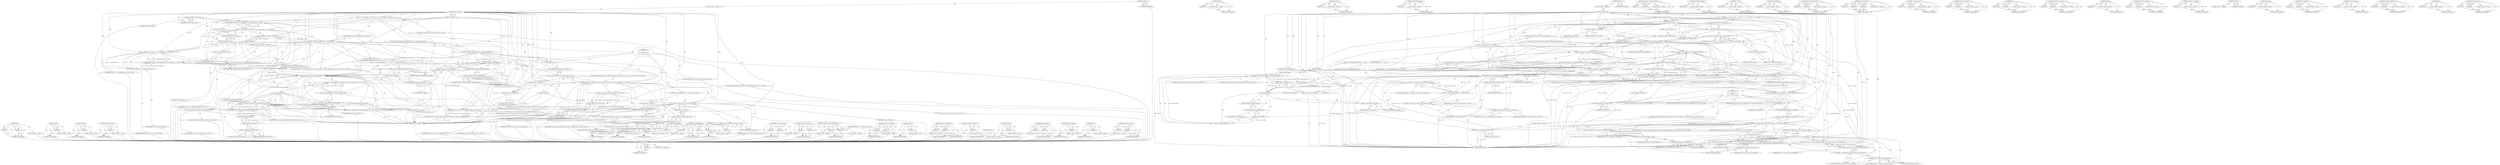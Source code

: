 digraph "url.Origin.Create" {
vulnerable_231 [label=<(METHOD,find)>];
vulnerable_232 [label=<(PARAM,p1)>];
vulnerable_233 [label=<(PARAM,p2)>];
vulnerable_234 [label=<(BLOCK,&lt;empty&gt;,&lt;empty&gt;)>];
vulnerable_235 [label=<(METHOD_RETURN,ANY)>];
vulnerable_213 [label=<(METHOD,GURL)>];
vulnerable_214 [label=<(PARAM,p1)>];
vulnerable_215 [label=<(BLOCK,&lt;empty&gt;,&lt;empty&gt;)>];
vulnerable_216 [label=<(METHOD_RETURN,ANY)>];
vulnerable_169 [label=<(METHOD,scheme)>];
vulnerable_170 [label=<(PARAM,p1)>];
vulnerable_171 [label=<(BLOCK,&lt;empty&gt;,&lt;empty&gt;)>];
vulnerable_172 [label=<(METHOD_RETURN,ANY)>];
vulnerable_191 [label=<(METHOD,SchemeIsFileSystem)>];
vulnerable_192 [label=<(PARAM,p1)>];
vulnerable_193 [label=<(BLOCK,&lt;empty&gt;,&lt;empty&gt;)>];
vulnerable_194 [label=<(METHOD_RETURN,ANY)>];
vulnerable_6 [label=<(METHOD,&lt;global&gt;)<SUB>1</SUB>>];
vulnerable_7 [label=<(BLOCK,&lt;empty&gt;,&lt;empty&gt;)<SUB>1</SUB>>];
vulnerable_8 [label=<(METHOD,CanCommitURL)<SUB>1</SUB>>];
vulnerable_9 [label=<(PARAM,int child_id)<SUB>1</SUB>>];
vulnerable_10 [label=<(PARAM,const GURL&amp; url)<SUB>2</SUB>>];
vulnerable_11 [label=<(BLOCK,{
   if (!url.is_valid())
     return false;  /...,{
   if (!url.is_valid())
     return false;  /...)<SUB>2</SUB>>];
vulnerable_12 [label=<(CONTROL_STRUCTURE,IF,if (!url.is_valid()))<SUB>3</SUB>>];
vulnerable_13 [label=<(&lt;operator&gt;.logicalNot,!url.is_valid())<SUB>3</SUB>>];
vulnerable_14 [label=<(is_valid,url.is_valid())<SUB>3</SUB>>];
vulnerable_15 [label=<(&lt;operator&gt;.fieldAccess,url.is_valid)<SUB>3</SUB>>];
vulnerable_16 [label=<(IDENTIFIER,url,url.is_valid())<SUB>3</SUB>>];
vulnerable_17 [label=<(FIELD_IDENTIFIER,is_valid,is_valid)<SUB>3</SUB>>];
vulnerable_18 [label=<(BLOCK,&lt;empty&gt;,&lt;empty&gt;)<SUB>4</SUB>>];
vulnerable_19 [label=<(RETURN,return false;,return false;)<SUB>4</SUB>>];
vulnerable_20 [label=<(LITERAL,false,return false;)<SUB>4</SUB>>];
vulnerable_21 [label="<(LOCAL,const std.string scheme: std.string)<SUB>6</SUB>>"];
vulnerable_22 [label=<(&lt;operator&gt;.assignment,&amp; scheme = url.scheme())<SUB>6</SUB>>];
vulnerable_23 [label=<(IDENTIFIER,scheme,&amp; scheme = url.scheme())<SUB>6</SUB>>];
vulnerable_24 [label=<(scheme,url.scheme())<SUB>6</SUB>>];
vulnerable_25 [label=<(&lt;operator&gt;.fieldAccess,url.scheme)<SUB>6</SUB>>];
vulnerable_26 [label=<(IDENTIFIER,url,url.scheme())<SUB>6</SUB>>];
vulnerable_27 [label=<(FIELD_IDENTIFIER,scheme,scheme)<SUB>6</SUB>>];
vulnerable_28 [label=<(CONTROL_STRUCTURE,IF,if (IsPseudoScheme(scheme)))<SUB>8</SUB>>];
vulnerable_29 [label=<(IsPseudoScheme,IsPseudoScheme(scheme))<SUB>8</SUB>>];
vulnerable_30 [label=<(IDENTIFIER,scheme,IsPseudoScheme(scheme))<SUB>8</SUB>>];
vulnerable_31 [label=<(BLOCK,&lt;empty&gt;,&lt;empty&gt;)<SUB>9</SUB>>];
vulnerable_32 [label="<(RETURN,return url == url::kAboutBlankURL || url == kAb...,return url == url::kAboutBlankURL || url == kAb...)<SUB>9</SUB>>"];
vulnerable_33 [label="<(&lt;operator&gt;.logicalOr,url == url::kAboutBlankURL || url == kAboutSrcD...)<SUB>9</SUB>>"];
vulnerable_34 [label="<(&lt;operator&gt;.equals,url == url::kAboutBlankURL)<SUB>9</SUB>>"];
vulnerable_35 [label="<(IDENTIFIER,url,url == url::kAboutBlankURL)<SUB>9</SUB>>"];
vulnerable_36 [label="<(&lt;operator&gt;.fieldAccess,url::kAboutBlankURL)<SUB>9</SUB>>"];
vulnerable_37 [label="<(IDENTIFIER,url,url == url::kAboutBlankURL)<SUB>9</SUB>>"];
vulnerable_38 [label=<(FIELD_IDENTIFIER,kAboutBlankURL,kAboutBlankURL)<SUB>9</SUB>>];
vulnerable_39 [label=<(&lt;operator&gt;.equals,url == kAboutSrcDocURL)<SUB>9</SUB>>];
vulnerable_40 [label=<(IDENTIFIER,url,url == kAboutSrcDocURL)<SUB>9</SUB>>];
vulnerable_41 [label=<(IDENTIFIER,kAboutSrcDocURL,url == kAboutSrcDocURL)<SUB>9</SUB>>];
vulnerable_42 [label=<(CONTROL_STRUCTURE,IF,if (url.SchemeIsBlob() || url.SchemeIsFileSystem()))<SUB>11</SUB>>];
vulnerable_43 [label=<(&lt;operator&gt;.logicalOr,url.SchemeIsBlob() || url.SchemeIsFileSystem())<SUB>11</SUB>>];
vulnerable_44 [label=<(SchemeIsBlob,url.SchemeIsBlob())<SUB>11</SUB>>];
vulnerable_45 [label=<(&lt;operator&gt;.fieldAccess,url.SchemeIsBlob)<SUB>11</SUB>>];
vulnerable_46 [label=<(IDENTIFIER,url,url.SchemeIsBlob())<SUB>11</SUB>>];
vulnerable_47 [label=<(FIELD_IDENTIFIER,SchemeIsBlob,SchemeIsBlob)<SUB>11</SUB>>];
vulnerable_48 [label=<(SchemeIsFileSystem,url.SchemeIsFileSystem())<SUB>11</SUB>>];
vulnerable_49 [label=<(&lt;operator&gt;.fieldAccess,url.SchemeIsFileSystem)<SUB>11</SUB>>];
vulnerable_50 [label=<(IDENTIFIER,url,url.SchemeIsFileSystem())<SUB>11</SUB>>];
vulnerable_51 [label=<(FIELD_IDENTIFIER,SchemeIsFileSystem,SchemeIsFileSystem)<SUB>11</SUB>>];
vulnerable_52 [label=<(BLOCK,{
    if (IsMalformedBlobUrl(url))
       retur...,{
    if (IsMalformedBlobUrl(url))
       retur...)<SUB>11</SUB>>];
vulnerable_53 [label=<(CONTROL_STRUCTURE,IF,if (IsMalformedBlobUrl(url)))<SUB>12</SUB>>];
vulnerable_54 [label=<(IsMalformedBlobUrl,IsMalformedBlobUrl(url))<SUB>12</SUB>>];
vulnerable_55 [label=<(IDENTIFIER,url,IsMalformedBlobUrl(url))<SUB>12</SUB>>];
vulnerable_56 [label=<(BLOCK,&lt;empty&gt;,&lt;empty&gt;)<SUB>13</SUB>>];
vulnerable_57 [label=<(RETURN,return false;,return false;)<SUB>13</SUB>>];
vulnerable_58 [label=<(LITERAL,false,return false;)<SUB>13</SUB>>];
vulnerable_59 [label="<(LOCAL,url.Origin origin: url.Origin)<SUB>15</SUB>>"];
vulnerable_60 [label="<(&lt;operator&gt;.assignment,origin = url::Origin::Create(url))<SUB>15</SUB>>"];
vulnerable_61 [label="<(IDENTIFIER,origin,origin = url::Origin::Create(url))<SUB>15</SUB>>"];
vulnerable_62 [label="<(url.Origin.Create,url::Origin::Create(url))<SUB>15</SUB>>"];
vulnerable_63 [label="<(&lt;operator&gt;.fieldAccess,url::Origin::Create)<SUB>15</SUB>>"];
vulnerable_64 [label="<(&lt;operator&gt;.fieldAccess,url::Origin)<SUB>15</SUB>>"];
vulnerable_65 [label="<(IDENTIFIER,url,url::Origin::Create(url))<SUB>15</SUB>>"];
vulnerable_66 [label="<(IDENTIFIER,Origin,url::Origin::Create(url))<SUB>15</SUB>>"];
vulnerable_67 [label=<(FIELD_IDENTIFIER,Create,Create)<SUB>15</SUB>>];
vulnerable_68 [label="<(IDENTIFIER,url,url::Origin::Create(url))<SUB>15</SUB>>"];
vulnerable_69 [label=<(RETURN,return origin.unique() || CanCommitURL(child_id...,return origin.unique() || CanCommitURL(child_id...)<SUB>16</SUB>>];
vulnerable_70 [label=<(&lt;operator&gt;.logicalOr,origin.unique() || CanCommitURL(child_id, GURL(...)<SUB>16</SUB>>];
vulnerable_71 [label=<(unique,origin.unique())<SUB>16</SUB>>];
vulnerable_72 [label=<(&lt;operator&gt;.fieldAccess,origin.unique)<SUB>16</SUB>>];
vulnerable_73 [label=<(IDENTIFIER,origin,origin.unique())<SUB>16</SUB>>];
vulnerable_74 [label=<(FIELD_IDENTIFIER,unique,unique)<SUB>16</SUB>>];
vulnerable_75 [label=<(CanCommitURL,CanCommitURL(child_id, GURL(origin.Serialize())))<SUB>16</SUB>>];
vulnerable_76 [label=<(IDENTIFIER,child_id,CanCommitURL(child_id, GURL(origin.Serialize())))<SUB>16</SUB>>];
vulnerable_77 [label=<(GURL,GURL(origin.Serialize()))<SUB>16</SUB>>];
vulnerable_78 [label=<(Serialize,origin.Serialize())<SUB>16</SUB>>];
vulnerable_79 [label=<(&lt;operator&gt;.fieldAccess,origin.Serialize)<SUB>16</SUB>>];
vulnerable_80 [label=<(IDENTIFIER,origin,origin.Serialize())<SUB>16</SUB>>];
vulnerable_81 [label=<(FIELD_IDENTIFIER,Serialize,Serialize)<SUB>16</SUB>>];
vulnerable_82 [label="<(BLOCK,{
     base::AutoLock lock(lock_);
 
     if (b...,{
     base::AutoLock lock(lock_);
 
     if (b...)<SUB>19</SUB>>"];
vulnerable_83 [label="<(LOCAL,base.AutoLock lock: base.AutoLock)<SUB>20</SUB>>"];
vulnerable_84 [label=<(lock,lock(lock_))<SUB>20</SUB>>];
vulnerable_85 [label=<(IDENTIFIER,lock_,lock(lock_))<SUB>20</SUB>>];
vulnerable_86 [label="<(CONTROL_STRUCTURE,IF,if (base::ContainsKey(schemes_okay_to_commit_in_any_process_, scheme)))<SUB>22</SUB>>"];
vulnerable_87 [label="<(base.ContainsKey,base::ContainsKey(schemes_okay_to_commit_in_any...)<SUB>22</SUB>>"];
vulnerable_88 [label="<(&lt;operator&gt;.fieldAccess,base::ContainsKey)<SUB>22</SUB>>"];
vulnerable_89 [label="<(IDENTIFIER,base,base::ContainsKey(schemes_okay_to_commit_in_any...)<SUB>22</SUB>>"];
vulnerable_90 [label=<(FIELD_IDENTIFIER,ContainsKey,ContainsKey)<SUB>22</SUB>>];
vulnerable_91 [label="<(IDENTIFIER,schemes_okay_to_commit_in_any_process_,base::ContainsKey(schemes_okay_to_commit_in_any...)<SUB>22</SUB>>"];
vulnerable_92 [label="<(IDENTIFIER,scheme,base::ContainsKey(schemes_okay_to_commit_in_any...)<SUB>22</SUB>>"];
vulnerable_93 [label=<(BLOCK,&lt;empty&gt;,&lt;empty&gt;)<SUB>23</SUB>>];
vulnerable_94 [label=<(RETURN,return true;,return true;)<SUB>23</SUB>>];
vulnerable_95 [label=<(LITERAL,true,return true;)<SUB>23</SUB>>];
vulnerable_96 [label="<(LOCAL,SecurityStateMap.iterator state: SecurityStateMap.iterator)<SUB>25</SUB>>"];
vulnerable_97 [label=<(&lt;operator&gt;.assignment,state = security_state_.find(child_id))<SUB>25</SUB>>];
vulnerable_98 [label=<(IDENTIFIER,state,state = security_state_.find(child_id))<SUB>25</SUB>>];
vulnerable_99 [label=<(find,security_state_.find(child_id))<SUB>25</SUB>>];
vulnerable_100 [label=<(&lt;operator&gt;.fieldAccess,security_state_.find)<SUB>25</SUB>>];
vulnerable_101 [label=<(IDENTIFIER,security_state_,security_state_.find(child_id))<SUB>25</SUB>>];
vulnerable_102 [label=<(FIELD_IDENTIFIER,find,find)<SUB>25</SUB>>];
vulnerable_103 [label=<(IDENTIFIER,child_id,security_state_.find(child_id))<SUB>25</SUB>>];
vulnerable_104 [label=<(CONTROL_STRUCTURE,IF,if (state == security_state_.end()))<SUB>26</SUB>>];
vulnerable_105 [label=<(&lt;operator&gt;.equals,state == security_state_.end())<SUB>26</SUB>>];
vulnerable_106 [label=<(IDENTIFIER,state,state == security_state_.end())<SUB>26</SUB>>];
vulnerable_107 [label=<(end,security_state_.end())<SUB>26</SUB>>];
vulnerable_108 [label=<(&lt;operator&gt;.fieldAccess,security_state_.end)<SUB>26</SUB>>];
vulnerable_109 [label=<(IDENTIFIER,security_state_,security_state_.end())<SUB>26</SUB>>];
vulnerable_110 [label=<(FIELD_IDENTIFIER,end,end)<SUB>26</SUB>>];
vulnerable_111 [label=<(BLOCK,&lt;empty&gt;,&lt;empty&gt;)<SUB>27</SUB>>];
vulnerable_112 [label=<(RETURN,return false;,return false;)<SUB>27</SUB>>];
vulnerable_113 [label=<(LITERAL,false,return false;)<SUB>27</SUB>>];
vulnerable_114 [label=<(RETURN,return state-&gt;second-&gt;CanCommitURL(url);,return state-&gt;second-&gt;CanCommitURL(url);)<SUB>29</SUB>>];
vulnerable_115 [label=<(CanCommitURL,state-&gt;second-&gt;CanCommitURL(url))<SUB>29</SUB>>];
vulnerable_116 [label=<(&lt;operator&gt;.indirectFieldAccess,state-&gt;second-&gt;CanCommitURL)<SUB>29</SUB>>];
vulnerable_117 [label=<(&lt;operator&gt;.indirectFieldAccess,state-&gt;second)<SUB>29</SUB>>];
vulnerable_118 [label=<(IDENTIFIER,state,state-&gt;second-&gt;CanCommitURL(url))<SUB>29</SUB>>];
vulnerable_119 [label=<(FIELD_IDENTIFIER,second,second)<SUB>29</SUB>>];
vulnerable_120 [label=<(FIELD_IDENTIFIER,CanCommitURL,CanCommitURL)<SUB>29</SUB>>];
vulnerable_121 [label=<(IDENTIFIER,url,state-&gt;second-&gt;CanCommitURL(url))<SUB>29</SUB>>];
vulnerable_122 [label=<(METHOD_RETURN,bool)<SUB>1</SUB>>];
vulnerable_124 [label=<(METHOD_RETURN,ANY)<SUB>1</SUB>>];
vulnerable_195 [label=<(METHOD,IsMalformedBlobUrl)>];
vulnerable_196 [label=<(PARAM,p1)>];
vulnerable_197 [label=<(BLOCK,&lt;empty&gt;,&lt;empty&gt;)>];
vulnerable_198 [label=<(METHOD_RETURN,ANY)>];
vulnerable_155 [label=<(METHOD,is_valid)>];
vulnerable_156 [label=<(PARAM,p1)>];
vulnerable_157 [label=<(BLOCK,&lt;empty&gt;,&lt;empty&gt;)>];
vulnerable_158 [label=<(METHOD_RETURN,ANY)>];
vulnerable_187 [label=<(METHOD,SchemeIsBlob)>];
vulnerable_188 [label=<(PARAM,p1)>];
vulnerable_189 [label=<(BLOCK,&lt;empty&gt;,&lt;empty&gt;)>];
vulnerable_190 [label=<(METHOD_RETURN,ANY)>];
vulnerable_225 [label=<(METHOD,base.ContainsKey)>];
vulnerable_226 [label=<(PARAM,p1)>];
vulnerable_227 [label=<(PARAM,p2)>];
vulnerable_228 [label=<(PARAM,p3)>];
vulnerable_229 [label=<(BLOCK,&lt;empty&gt;,&lt;empty&gt;)>];
vulnerable_230 [label=<(METHOD_RETURN,ANY)>];
vulnerable_236 [label=<(METHOD,end)>];
vulnerable_237 [label=<(PARAM,p1)>];
vulnerable_238 [label=<(BLOCK,&lt;empty&gt;,&lt;empty&gt;)>];
vulnerable_239 [label=<(METHOD_RETURN,ANY)>];
vulnerable_182 [label=<(METHOD,&lt;operator&gt;.equals)>];
vulnerable_183 [label=<(PARAM,p1)>];
vulnerable_184 [label=<(PARAM,p2)>];
vulnerable_185 [label=<(BLOCK,&lt;empty&gt;,&lt;empty&gt;)>];
vulnerable_186 [label=<(METHOD_RETURN,ANY)>];
vulnerable_177 [label=<(METHOD,&lt;operator&gt;.logicalOr)>];
vulnerable_178 [label=<(PARAM,p1)>];
vulnerable_179 [label=<(PARAM,p2)>];
vulnerable_180 [label=<(BLOCK,&lt;empty&gt;,&lt;empty&gt;)>];
vulnerable_181 [label=<(METHOD_RETURN,ANY)>];
vulnerable_240 [label=<(METHOD,&lt;operator&gt;.indirectFieldAccess)>];
vulnerable_241 [label=<(PARAM,p1)>];
vulnerable_242 [label=<(PARAM,p2)>];
vulnerable_243 [label=<(BLOCK,&lt;empty&gt;,&lt;empty&gt;)>];
vulnerable_244 [label=<(METHOD_RETURN,ANY)>];
vulnerable_164 [label=<(METHOD,&lt;operator&gt;.assignment)>];
vulnerable_165 [label=<(PARAM,p1)>];
vulnerable_166 [label=<(PARAM,p2)>];
vulnerable_167 [label=<(BLOCK,&lt;empty&gt;,&lt;empty&gt;)>];
vulnerable_168 [label=<(METHOD_RETURN,ANY)>];
vulnerable_204 [label=<(METHOD,unique)>];
vulnerable_205 [label=<(PARAM,p1)>];
vulnerable_206 [label=<(BLOCK,&lt;empty&gt;,&lt;empty&gt;)>];
vulnerable_207 [label=<(METHOD_RETURN,ANY)>];
vulnerable_159 [label=<(METHOD,&lt;operator&gt;.fieldAccess)>];
vulnerable_160 [label=<(PARAM,p1)>];
vulnerable_161 [label=<(PARAM,p2)>];
vulnerable_162 [label=<(BLOCK,&lt;empty&gt;,&lt;empty&gt;)>];
vulnerable_163 [label=<(METHOD_RETURN,ANY)>];
vulnerable_151 [label=<(METHOD,&lt;operator&gt;.logicalNot)>];
vulnerable_152 [label=<(PARAM,p1)>];
vulnerable_153 [label=<(BLOCK,&lt;empty&gt;,&lt;empty&gt;)>];
vulnerable_154 [label=<(METHOD_RETURN,ANY)>];
vulnerable_145 [label=<(METHOD,&lt;global&gt;)<SUB>1</SUB>>];
vulnerable_146 [label=<(BLOCK,&lt;empty&gt;,&lt;empty&gt;)>];
vulnerable_147 [label=<(METHOD_RETURN,ANY)>];
vulnerable_217 [label=<(METHOD,Serialize)>];
vulnerable_218 [label=<(PARAM,p1)>];
vulnerable_219 [label=<(BLOCK,&lt;empty&gt;,&lt;empty&gt;)>];
vulnerable_220 [label=<(METHOD_RETURN,ANY)>];
vulnerable_208 [label=<(METHOD,CanCommitURL)>];
vulnerable_209 [label=<(PARAM,p1)>];
vulnerable_210 [label=<(PARAM,p2)>];
vulnerable_211 [label=<(BLOCK,&lt;empty&gt;,&lt;empty&gt;)>];
vulnerable_212 [label=<(METHOD_RETURN,ANY)>];
vulnerable_173 [label=<(METHOD,IsPseudoScheme)>];
vulnerable_174 [label=<(PARAM,p1)>];
vulnerable_175 [label=<(BLOCK,&lt;empty&gt;,&lt;empty&gt;)>];
vulnerable_176 [label=<(METHOD_RETURN,ANY)>];
vulnerable_221 [label=<(METHOD,lock)>];
vulnerable_222 [label=<(PARAM,p1)>];
vulnerable_223 [label=<(BLOCK,&lt;empty&gt;,&lt;empty&gt;)>];
vulnerable_224 [label=<(METHOD_RETURN,ANY)>];
vulnerable_199 [label=<(METHOD,url.Origin.Create)>];
vulnerable_200 [label=<(PARAM,p1)>];
vulnerable_201 [label=<(PARAM,p2)>];
vulnerable_202 [label=<(BLOCK,&lt;empty&gt;,&lt;empty&gt;)>];
vulnerable_203 [label=<(METHOD_RETURN,ANY)>];
fixed_243 [label=<(METHOD,lock)>];
fixed_244 [label=<(PARAM,p1)>];
fixed_245 [label=<(BLOCK,&lt;empty&gt;,&lt;empty&gt;)>];
fixed_246 [label=<(METHOD_RETURN,ANY)>];
fixed_225 [label=<(METHOD,GURL)>];
fixed_226 [label=<(PARAM,p1)>];
fixed_227 [label=<(BLOCK,&lt;empty&gt;,&lt;empty&gt;)>];
fixed_228 [label=<(METHOD_RETURN,ANY)>];
fixed_181 [label=<(METHOD,scheme)>];
fixed_182 [label=<(PARAM,p1)>];
fixed_183 [label=<(BLOCK,&lt;empty&gt;,&lt;empty&gt;)>];
fixed_184 [label=<(METHOD_RETURN,ANY)>];
fixed_203 [label=<(METHOD,SchemeIsFileSystem)>];
fixed_204 [label=<(PARAM,p1)>];
fixed_205 [label=<(BLOCK,&lt;empty&gt;,&lt;empty&gt;)>];
fixed_206 [label=<(METHOD_RETURN,ANY)>];
fixed_6 [label=<(METHOD,&lt;global&gt;)<SUB>1</SUB>>];
fixed_7 [label=<(BLOCK,&lt;empty&gt;,&lt;empty&gt;)<SUB>1</SUB>>];
fixed_8 [label=<(METHOD,CanCommitURL)<SUB>1</SUB>>];
fixed_9 [label=<(PARAM,int child_id)<SUB>1</SUB>>];
fixed_10 [label=<(PARAM,const GURL&amp; url)<SUB>2</SUB>>];
fixed_11 [label=<(PARAM,bool check_origin_locks)<SUB>3</SUB>>];
fixed_12 [label=<(BLOCK,{
   if (!url.is_valid())
     return false;  /...,{
   if (!url.is_valid())
     return false;  /...)<SUB>3</SUB>>];
fixed_13 [label=<(CONTROL_STRUCTURE,IF,if (!url.is_valid()))<SUB>4</SUB>>];
fixed_14 [label=<(&lt;operator&gt;.logicalNot,!url.is_valid())<SUB>4</SUB>>];
fixed_15 [label=<(is_valid,url.is_valid())<SUB>4</SUB>>];
fixed_16 [label=<(&lt;operator&gt;.fieldAccess,url.is_valid)<SUB>4</SUB>>];
fixed_17 [label=<(IDENTIFIER,url,url.is_valid())<SUB>4</SUB>>];
fixed_18 [label=<(FIELD_IDENTIFIER,is_valid,is_valid)<SUB>4</SUB>>];
fixed_19 [label=<(BLOCK,&lt;empty&gt;,&lt;empty&gt;)<SUB>5</SUB>>];
fixed_20 [label=<(RETURN,return false;,return false;)<SUB>5</SUB>>];
fixed_21 [label=<(LITERAL,false,return false;)<SUB>5</SUB>>];
fixed_22 [label="<(LOCAL,const std.string scheme: std.string)<SUB>7</SUB>>"];
fixed_23 [label=<(&lt;operator&gt;.assignment,&amp; scheme = url.scheme())<SUB>7</SUB>>];
fixed_24 [label=<(IDENTIFIER,scheme,&amp; scheme = url.scheme())<SUB>7</SUB>>];
fixed_25 [label=<(scheme,url.scheme())<SUB>7</SUB>>];
fixed_26 [label=<(&lt;operator&gt;.fieldAccess,url.scheme)<SUB>7</SUB>>];
fixed_27 [label=<(IDENTIFIER,url,url.scheme())<SUB>7</SUB>>];
fixed_28 [label=<(FIELD_IDENTIFIER,scheme,scheme)<SUB>7</SUB>>];
fixed_29 [label=<(CONTROL_STRUCTURE,IF,if (IsPseudoScheme(scheme)))<SUB>9</SUB>>];
fixed_30 [label=<(IsPseudoScheme,IsPseudoScheme(scheme))<SUB>9</SUB>>];
fixed_31 [label=<(IDENTIFIER,scheme,IsPseudoScheme(scheme))<SUB>9</SUB>>];
fixed_32 [label=<(BLOCK,&lt;empty&gt;,&lt;empty&gt;)<SUB>10</SUB>>];
fixed_33 [label="<(RETURN,return url == url::kAboutBlankURL || url == kAb...,return url == url::kAboutBlankURL || url == kAb...)<SUB>10</SUB>>"];
fixed_34 [label="<(&lt;operator&gt;.logicalOr,url == url::kAboutBlankURL || url == kAboutSrcD...)<SUB>10</SUB>>"];
fixed_35 [label="<(&lt;operator&gt;.equals,url == url::kAboutBlankURL)<SUB>10</SUB>>"];
fixed_36 [label="<(IDENTIFIER,url,url == url::kAboutBlankURL)<SUB>10</SUB>>"];
fixed_37 [label="<(&lt;operator&gt;.fieldAccess,url::kAboutBlankURL)<SUB>10</SUB>>"];
fixed_38 [label="<(IDENTIFIER,url,url == url::kAboutBlankURL)<SUB>10</SUB>>"];
fixed_39 [label=<(FIELD_IDENTIFIER,kAboutBlankURL,kAboutBlankURL)<SUB>10</SUB>>];
fixed_40 [label=<(&lt;operator&gt;.equals,url == kAboutSrcDocURL)<SUB>10</SUB>>];
fixed_41 [label=<(IDENTIFIER,url,url == kAboutSrcDocURL)<SUB>10</SUB>>];
fixed_42 [label=<(IDENTIFIER,kAboutSrcDocURL,url == kAboutSrcDocURL)<SUB>10</SUB>>];
fixed_43 [label=<(CONTROL_STRUCTURE,IF,if (url.SchemeIsBlob() || url.SchemeIsFileSystem()))<SUB>12</SUB>>];
fixed_44 [label=<(&lt;operator&gt;.logicalOr,url.SchemeIsBlob() || url.SchemeIsFileSystem())<SUB>12</SUB>>];
fixed_45 [label=<(SchemeIsBlob,url.SchemeIsBlob())<SUB>12</SUB>>];
fixed_46 [label=<(&lt;operator&gt;.fieldAccess,url.SchemeIsBlob)<SUB>12</SUB>>];
fixed_47 [label=<(IDENTIFIER,url,url.SchemeIsBlob())<SUB>12</SUB>>];
fixed_48 [label=<(FIELD_IDENTIFIER,SchemeIsBlob,SchemeIsBlob)<SUB>12</SUB>>];
fixed_49 [label=<(SchemeIsFileSystem,url.SchemeIsFileSystem())<SUB>12</SUB>>];
fixed_50 [label=<(&lt;operator&gt;.fieldAccess,url.SchemeIsFileSystem)<SUB>12</SUB>>];
fixed_51 [label=<(IDENTIFIER,url,url.SchemeIsFileSystem())<SUB>12</SUB>>];
fixed_52 [label=<(FIELD_IDENTIFIER,SchemeIsFileSystem,SchemeIsFileSystem)<SUB>12</SUB>>];
fixed_53 [label=<(BLOCK,{
    if (IsMalformedBlobUrl(url))
       retur...,{
    if (IsMalformedBlobUrl(url))
       retur...)<SUB>12</SUB>>];
fixed_54 [label=<(CONTROL_STRUCTURE,IF,if (IsMalformedBlobUrl(url)))<SUB>13</SUB>>];
fixed_55 [label=<(IsMalformedBlobUrl,IsMalformedBlobUrl(url))<SUB>13</SUB>>];
fixed_56 [label=<(IDENTIFIER,url,IsMalformedBlobUrl(url))<SUB>13</SUB>>];
fixed_57 [label=<(BLOCK,&lt;empty&gt;,&lt;empty&gt;)<SUB>14</SUB>>];
fixed_58 [label=<(RETURN,return false;,return false;)<SUB>14</SUB>>];
fixed_59 [label=<(LITERAL,false,return false;)<SUB>14</SUB>>];
fixed_60 [label="<(LOCAL,url.Origin origin: url.Origin)<SUB>16</SUB>>"];
fixed_61 [label="<(&lt;operator&gt;.assignment,origin = url::Origin::Create(url))<SUB>16</SUB>>"];
fixed_62 [label="<(IDENTIFIER,origin,origin = url::Origin::Create(url))<SUB>16</SUB>>"];
fixed_63 [label="<(url.Origin.Create,url::Origin::Create(url))<SUB>16</SUB>>"];
fixed_64 [label="<(&lt;operator&gt;.fieldAccess,url::Origin::Create)<SUB>16</SUB>>"];
fixed_65 [label="<(&lt;operator&gt;.fieldAccess,url::Origin)<SUB>16</SUB>>"];
fixed_66 [label="<(IDENTIFIER,url,url::Origin::Create(url))<SUB>16</SUB>>"];
fixed_67 [label="<(IDENTIFIER,Origin,url::Origin::Create(url))<SUB>16</SUB>>"];
fixed_68 [label=<(FIELD_IDENTIFIER,Create,Create)<SUB>16</SUB>>];
fixed_69 [label="<(IDENTIFIER,url,url::Origin::Create(url))<SUB>16</SUB>>"];
fixed_70 [label=<(RETURN,return origin.unique() ||
           CanCommitU...,return origin.unique() ||
           CanCommitU...)<SUB>17</SUB>>];
fixed_71 [label=<(&lt;operator&gt;.logicalOr,origin.unique() ||
           CanCommitURL(chil...)<SUB>17</SUB>>];
fixed_72 [label=<(unique,origin.unique())<SUB>17</SUB>>];
fixed_73 [label=<(&lt;operator&gt;.fieldAccess,origin.unique)<SUB>17</SUB>>];
fixed_74 [label=<(IDENTIFIER,origin,origin.unique())<SUB>17</SUB>>];
fixed_75 [label=<(FIELD_IDENTIFIER,unique,unique)<SUB>17</SUB>>];
fixed_76 [label=<(CanCommitURL,CanCommitURL(child_id, GURL(origin.Serialize())...)<SUB>18</SUB>>];
fixed_77 [label=<(IDENTIFIER,child_id,CanCommitURL(child_id, GURL(origin.Serialize())...)<SUB>18</SUB>>];
fixed_78 [label=<(GURL,GURL(origin.Serialize()))<SUB>18</SUB>>];
fixed_79 [label=<(Serialize,origin.Serialize())<SUB>18</SUB>>];
fixed_80 [label=<(&lt;operator&gt;.fieldAccess,origin.Serialize)<SUB>18</SUB>>];
fixed_81 [label=<(IDENTIFIER,origin,origin.Serialize())<SUB>18</SUB>>];
fixed_82 [label=<(FIELD_IDENTIFIER,Serialize,Serialize)<SUB>18</SUB>>];
fixed_83 [label=<(IDENTIFIER,check_origin_locks,CanCommitURL(child_id, GURL(origin.Serialize())...)<SUB>18</SUB>>];
fixed_84 [label=<(CONTROL_STRUCTURE,IF,if (check_origin_locks &amp;&amp; !CanAccessDataForOrigin(child_id, url)))<SUB>27</SUB>>];
fixed_85 [label=<(&lt;operator&gt;.logicalAnd,check_origin_locks &amp;&amp; !CanAccessDataForOrigin(c...)<SUB>27</SUB>>];
fixed_86 [label=<(IDENTIFIER,check_origin_locks,check_origin_locks &amp;&amp; !CanAccessDataForOrigin(c...)<SUB>27</SUB>>];
fixed_87 [label=<(&lt;operator&gt;.logicalNot,!CanAccessDataForOrigin(child_id, url))<SUB>27</SUB>>];
fixed_88 [label=<(CanAccessDataForOrigin,CanAccessDataForOrigin(child_id, url))<SUB>27</SUB>>];
fixed_89 [label=<(IDENTIFIER,child_id,CanAccessDataForOrigin(child_id, url))<SUB>27</SUB>>];
fixed_90 [label=<(IDENTIFIER,url,CanAccessDataForOrigin(child_id, url))<SUB>27</SUB>>];
fixed_91 [label=<(BLOCK,&lt;empty&gt;,&lt;empty&gt;)<SUB>28</SUB>>];
fixed_92 [label=<(RETURN,return false;,return false;)<SUB>28</SUB>>];
fixed_93 [label=<(LITERAL,false,return false;)<SUB>28</SUB>>];
fixed_94 [label="<(BLOCK,{
     base::AutoLock lock(lock_);
 
    // TOD...,{
     base::AutoLock lock(lock_);
 
    // TOD...)<SUB>30</SUB>>"];
fixed_95 [label="<(LOCAL,base.AutoLock lock: base.AutoLock)<SUB>31</SUB>>"];
fixed_96 [label=<(lock,lock(lock_))<SUB>31</SUB>>];
fixed_97 [label=<(IDENTIFIER,lock_,lock(lock_))<SUB>31</SUB>>];
fixed_98 [label="<(CONTROL_STRUCTURE,IF,if (base::ContainsKey(schemes_okay_to_commit_in_any_process_, scheme)))<SUB>34</SUB>>"];
fixed_99 [label="<(base.ContainsKey,base::ContainsKey(schemes_okay_to_commit_in_any...)<SUB>34</SUB>>"];
fixed_100 [label="<(&lt;operator&gt;.fieldAccess,base::ContainsKey)<SUB>34</SUB>>"];
fixed_101 [label="<(IDENTIFIER,base,base::ContainsKey(schemes_okay_to_commit_in_any...)<SUB>34</SUB>>"];
fixed_102 [label=<(FIELD_IDENTIFIER,ContainsKey,ContainsKey)<SUB>34</SUB>>];
fixed_103 [label="<(IDENTIFIER,schemes_okay_to_commit_in_any_process_,base::ContainsKey(schemes_okay_to_commit_in_any...)<SUB>34</SUB>>"];
fixed_104 [label="<(IDENTIFIER,scheme,base::ContainsKey(schemes_okay_to_commit_in_any...)<SUB>34</SUB>>"];
fixed_105 [label=<(BLOCK,&lt;empty&gt;,&lt;empty&gt;)<SUB>35</SUB>>];
fixed_106 [label=<(RETURN,return true;,return true;)<SUB>35</SUB>>];
fixed_107 [label=<(LITERAL,true,return true;)<SUB>35</SUB>>];
fixed_108 [label="<(LOCAL,SecurityStateMap.iterator state: SecurityStateMap.iterator)<SUB>37</SUB>>"];
fixed_109 [label=<(&lt;operator&gt;.assignment,state = security_state_.find(child_id))<SUB>37</SUB>>];
fixed_110 [label=<(IDENTIFIER,state,state = security_state_.find(child_id))<SUB>37</SUB>>];
fixed_111 [label=<(find,security_state_.find(child_id))<SUB>37</SUB>>];
fixed_112 [label=<(&lt;operator&gt;.fieldAccess,security_state_.find)<SUB>37</SUB>>];
fixed_113 [label=<(IDENTIFIER,security_state_,security_state_.find(child_id))<SUB>37</SUB>>];
fixed_114 [label=<(FIELD_IDENTIFIER,find,find)<SUB>37</SUB>>];
fixed_115 [label=<(IDENTIFIER,child_id,security_state_.find(child_id))<SUB>37</SUB>>];
fixed_116 [label=<(CONTROL_STRUCTURE,IF,if (state == security_state_.end()))<SUB>38</SUB>>];
fixed_117 [label=<(&lt;operator&gt;.equals,state == security_state_.end())<SUB>38</SUB>>];
fixed_118 [label=<(IDENTIFIER,state,state == security_state_.end())<SUB>38</SUB>>];
fixed_119 [label=<(end,security_state_.end())<SUB>38</SUB>>];
fixed_120 [label=<(&lt;operator&gt;.fieldAccess,security_state_.end)<SUB>38</SUB>>];
fixed_121 [label=<(IDENTIFIER,security_state_,security_state_.end())<SUB>38</SUB>>];
fixed_122 [label=<(FIELD_IDENTIFIER,end,end)<SUB>38</SUB>>];
fixed_123 [label=<(BLOCK,&lt;empty&gt;,&lt;empty&gt;)<SUB>39</SUB>>];
fixed_124 [label=<(RETURN,return false;,return false;)<SUB>39</SUB>>];
fixed_125 [label=<(LITERAL,false,return false;)<SUB>39</SUB>>];
fixed_126 [label=<(RETURN,return state-&gt;second-&gt;CanCommitURL(url);,return state-&gt;second-&gt;CanCommitURL(url);)<SUB>41</SUB>>];
fixed_127 [label=<(CanCommitURL,state-&gt;second-&gt;CanCommitURL(url))<SUB>41</SUB>>];
fixed_128 [label=<(&lt;operator&gt;.indirectFieldAccess,state-&gt;second-&gt;CanCommitURL)<SUB>41</SUB>>];
fixed_129 [label=<(&lt;operator&gt;.indirectFieldAccess,state-&gt;second)<SUB>41</SUB>>];
fixed_130 [label=<(IDENTIFIER,state,state-&gt;second-&gt;CanCommitURL(url))<SUB>41</SUB>>];
fixed_131 [label=<(FIELD_IDENTIFIER,second,second)<SUB>41</SUB>>];
fixed_132 [label=<(FIELD_IDENTIFIER,CanCommitURL,CanCommitURL)<SUB>41</SUB>>];
fixed_133 [label=<(IDENTIFIER,url,state-&gt;second-&gt;CanCommitURL(url))<SUB>41</SUB>>];
fixed_134 [label=<(METHOD_RETURN,bool)<SUB>1</SUB>>];
fixed_136 [label=<(METHOD_RETURN,ANY)<SUB>1</SUB>>];
fixed_262 [label=<(METHOD,&lt;operator&gt;.indirectFieldAccess)>];
fixed_263 [label=<(PARAM,p1)>];
fixed_264 [label=<(PARAM,p2)>];
fixed_265 [label=<(BLOCK,&lt;empty&gt;,&lt;empty&gt;)>];
fixed_266 [label=<(METHOD_RETURN,ANY)>];
fixed_207 [label=<(METHOD,IsMalformedBlobUrl)>];
fixed_208 [label=<(PARAM,p1)>];
fixed_209 [label=<(BLOCK,&lt;empty&gt;,&lt;empty&gt;)>];
fixed_210 [label=<(METHOD_RETURN,ANY)>];
fixed_167 [label=<(METHOD,is_valid)>];
fixed_168 [label=<(PARAM,p1)>];
fixed_169 [label=<(BLOCK,&lt;empty&gt;,&lt;empty&gt;)>];
fixed_170 [label=<(METHOD_RETURN,ANY)>];
fixed_199 [label=<(METHOD,SchemeIsBlob)>];
fixed_200 [label=<(PARAM,p1)>];
fixed_201 [label=<(BLOCK,&lt;empty&gt;,&lt;empty&gt;)>];
fixed_202 [label=<(METHOD_RETURN,ANY)>];
fixed_238 [label=<(METHOD,CanAccessDataForOrigin)>];
fixed_239 [label=<(PARAM,p1)>];
fixed_240 [label=<(PARAM,p2)>];
fixed_241 [label=<(BLOCK,&lt;empty&gt;,&lt;empty&gt;)>];
fixed_242 [label=<(METHOD_RETURN,ANY)>];
fixed_247 [label=<(METHOD,base.ContainsKey)>];
fixed_248 [label=<(PARAM,p1)>];
fixed_249 [label=<(PARAM,p2)>];
fixed_250 [label=<(PARAM,p3)>];
fixed_251 [label=<(BLOCK,&lt;empty&gt;,&lt;empty&gt;)>];
fixed_252 [label=<(METHOD_RETURN,ANY)>];
fixed_194 [label=<(METHOD,&lt;operator&gt;.equals)>];
fixed_195 [label=<(PARAM,p1)>];
fixed_196 [label=<(PARAM,p2)>];
fixed_197 [label=<(BLOCK,&lt;empty&gt;,&lt;empty&gt;)>];
fixed_198 [label=<(METHOD_RETURN,ANY)>];
fixed_189 [label=<(METHOD,&lt;operator&gt;.logicalOr)>];
fixed_190 [label=<(PARAM,p1)>];
fixed_191 [label=<(PARAM,p2)>];
fixed_192 [label=<(BLOCK,&lt;empty&gt;,&lt;empty&gt;)>];
fixed_193 [label=<(METHOD_RETURN,ANY)>];
fixed_253 [label=<(METHOD,find)>];
fixed_254 [label=<(PARAM,p1)>];
fixed_255 [label=<(PARAM,p2)>];
fixed_256 [label=<(BLOCK,&lt;empty&gt;,&lt;empty&gt;)>];
fixed_257 [label=<(METHOD_RETURN,ANY)>];
fixed_176 [label=<(METHOD,&lt;operator&gt;.assignment)>];
fixed_177 [label=<(PARAM,p1)>];
fixed_178 [label=<(PARAM,p2)>];
fixed_179 [label=<(BLOCK,&lt;empty&gt;,&lt;empty&gt;)>];
fixed_180 [label=<(METHOD_RETURN,ANY)>];
fixed_216 [label=<(METHOD,unique)>];
fixed_217 [label=<(PARAM,p1)>];
fixed_218 [label=<(BLOCK,&lt;empty&gt;,&lt;empty&gt;)>];
fixed_219 [label=<(METHOD_RETURN,ANY)>];
fixed_171 [label=<(METHOD,&lt;operator&gt;.fieldAccess)>];
fixed_172 [label=<(PARAM,p1)>];
fixed_173 [label=<(PARAM,p2)>];
fixed_174 [label=<(BLOCK,&lt;empty&gt;,&lt;empty&gt;)>];
fixed_175 [label=<(METHOD_RETURN,ANY)>];
fixed_163 [label=<(METHOD,&lt;operator&gt;.logicalNot)>];
fixed_164 [label=<(PARAM,p1)>];
fixed_165 [label=<(BLOCK,&lt;empty&gt;,&lt;empty&gt;)>];
fixed_166 [label=<(METHOD_RETURN,ANY)>];
fixed_157 [label=<(METHOD,&lt;global&gt;)<SUB>1</SUB>>];
fixed_158 [label=<(BLOCK,&lt;empty&gt;,&lt;empty&gt;)>];
fixed_159 [label=<(METHOD_RETURN,ANY)>];
fixed_229 [label=<(METHOD,Serialize)>];
fixed_230 [label=<(PARAM,p1)>];
fixed_231 [label=<(BLOCK,&lt;empty&gt;,&lt;empty&gt;)>];
fixed_232 [label=<(METHOD_RETURN,ANY)>];
fixed_220 [label=<(METHOD,CanCommitURL)>];
fixed_221 [label=<(PARAM,p1)>];
fixed_222 [label=<(PARAM,p2)>];
fixed_223 [label=<(BLOCK,&lt;empty&gt;,&lt;empty&gt;)>];
fixed_224 [label=<(METHOD_RETURN,ANY)>];
fixed_185 [label=<(METHOD,IsPseudoScheme)>];
fixed_186 [label=<(PARAM,p1)>];
fixed_187 [label=<(BLOCK,&lt;empty&gt;,&lt;empty&gt;)>];
fixed_188 [label=<(METHOD_RETURN,ANY)>];
fixed_233 [label=<(METHOD,&lt;operator&gt;.logicalAnd)>];
fixed_234 [label=<(PARAM,p1)>];
fixed_235 [label=<(PARAM,p2)>];
fixed_236 [label=<(BLOCK,&lt;empty&gt;,&lt;empty&gt;)>];
fixed_237 [label=<(METHOD_RETURN,ANY)>];
fixed_258 [label=<(METHOD,end)>];
fixed_259 [label=<(PARAM,p1)>];
fixed_260 [label=<(BLOCK,&lt;empty&gt;,&lt;empty&gt;)>];
fixed_261 [label=<(METHOD_RETURN,ANY)>];
fixed_211 [label=<(METHOD,url.Origin.Create)>];
fixed_212 [label=<(PARAM,p1)>];
fixed_213 [label=<(PARAM,p2)>];
fixed_214 [label=<(BLOCK,&lt;empty&gt;,&lt;empty&gt;)>];
fixed_215 [label=<(METHOD_RETURN,ANY)>];
vulnerable_231 -> vulnerable_232  [key=0, label="AST: "];
vulnerable_231 -> vulnerable_232  [key=1, label="DDG: "];
vulnerable_231 -> vulnerable_234  [key=0, label="AST: "];
vulnerable_231 -> vulnerable_233  [key=0, label="AST: "];
vulnerable_231 -> vulnerable_233  [key=1, label="DDG: "];
vulnerable_231 -> vulnerable_235  [key=0, label="AST: "];
vulnerable_231 -> vulnerable_235  [key=1, label="CFG: "];
vulnerable_232 -> vulnerable_235  [key=0, label="DDG: p1"];
vulnerable_233 -> vulnerable_235  [key=0, label="DDG: p2"];
vulnerable_234 -> fixed_243  [key=0];
vulnerable_235 -> fixed_243  [key=0];
vulnerable_213 -> vulnerable_214  [key=0, label="AST: "];
vulnerable_213 -> vulnerable_214  [key=1, label="DDG: "];
vulnerable_213 -> vulnerable_215  [key=0, label="AST: "];
vulnerable_213 -> vulnerable_216  [key=0, label="AST: "];
vulnerable_213 -> vulnerable_216  [key=1, label="CFG: "];
vulnerable_214 -> vulnerable_216  [key=0, label="DDG: p1"];
vulnerable_215 -> fixed_243  [key=0];
vulnerable_216 -> fixed_243  [key=0];
vulnerable_169 -> vulnerable_170  [key=0, label="AST: "];
vulnerable_169 -> vulnerable_170  [key=1, label="DDG: "];
vulnerable_169 -> vulnerable_171  [key=0, label="AST: "];
vulnerable_169 -> vulnerable_172  [key=0, label="AST: "];
vulnerable_169 -> vulnerable_172  [key=1, label="CFG: "];
vulnerable_170 -> vulnerable_172  [key=0, label="DDG: p1"];
vulnerable_171 -> fixed_243  [key=0];
vulnerable_172 -> fixed_243  [key=0];
vulnerable_191 -> vulnerable_192  [key=0, label="AST: "];
vulnerable_191 -> vulnerable_192  [key=1, label="DDG: "];
vulnerable_191 -> vulnerable_193  [key=0, label="AST: "];
vulnerable_191 -> vulnerable_194  [key=0, label="AST: "];
vulnerable_191 -> vulnerable_194  [key=1, label="CFG: "];
vulnerable_192 -> vulnerable_194  [key=0, label="DDG: p1"];
vulnerable_193 -> fixed_243  [key=0];
vulnerable_194 -> fixed_243  [key=0];
vulnerable_6 -> vulnerable_7  [key=0, label="AST: "];
vulnerable_6 -> vulnerable_124  [key=0, label="AST: "];
vulnerable_6 -> vulnerable_124  [key=1, label="CFG: "];
vulnerable_7 -> vulnerable_8  [key=0, label="AST: "];
vulnerable_8 -> vulnerable_9  [key=0, label="AST: "];
vulnerable_8 -> vulnerable_9  [key=1, label="DDG: "];
vulnerable_8 -> vulnerable_10  [key=0, label="AST: "];
vulnerable_8 -> vulnerable_10  [key=1, label="DDG: "];
vulnerable_8 -> vulnerable_11  [key=0, label="AST: "];
vulnerable_8 -> vulnerable_122  [key=0, label="AST: "];
vulnerable_8 -> vulnerable_17  [key=0, label="CFG: "];
vulnerable_8 -> vulnerable_19  [key=0, label="DDG: "];
vulnerable_8 -> vulnerable_29  [key=0, label="DDG: "];
vulnerable_8 -> vulnerable_84  [key=0, label="DDG: "];
vulnerable_8 -> vulnerable_20  [key=0, label="DDG: "];
vulnerable_8 -> vulnerable_87  [key=0, label="DDG: "];
vulnerable_8 -> vulnerable_94  [key=0, label="DDG: "];
vulnerable_8 -> vulnerable_99  [key=0, label="DDG: "];
vulnerable_8 -> vulnerable_105  [key=0, label="DDG: "];
vulnerable_8 -> vulnerable_112  [key=0, label="DDG: "];
vulnerable_8 -> vulnerable_115  [key=0, label="DDG: "];
vulnerable_8 -> vulnerable_54  [key=0, label="DDG: "];
vulnerable_8 -> vulnerable_57  [key=0, label="DDG: "];
vulnerable_8 -> vulnerable_62  [key=0, label="DDG: "];
vulnerable_8 -> vulnerable_95  [key=0, label="DDG: "];
vulnerable_8 -> vulnerable_113  [key=0, label="DDG: "];
vulnerable_8 -> vulnerable_34  [key=0, label="DDG: "];
vulnerable_8 -> vulnerable_39  [key=0, label="DDG: "];
vulnerable_8 -> vulnerable_58  [key=0, label="DDG: "];
vulnerable_8 -> vulnerable_75  [key=0, label="DDG: "];
vulnerable_9 -> vulnerable_122  [key=0, label="DDG: child_id"];
vulnerable_9 -> vulnerable_99  [key=0, label="DDG: child_id"];
vulnerable_9 -> vulnerable_75  [key=0, label="DDG: child_id"];
vulnerable_10 -> vulnerable_122  [key=0, label="DDG: url"];
vulnerable_10 -> vulnerable_24  [key=0, label="DDG: url"];
vulnerable_10 -> vulnerable_14  [key=0, label="DDG: url"];
vulnerable_10 -> vulnerable_44  [key=0, label="DDG: url"];
vulnerable_10 -> vulnerable_48  [key=0, label="DDG: url"];
vulnerable_10 -> vulnerable_115  [key=0, label="DDG: url"];
vulnerable_10 -> vulnerable_54  [key=0, label="DDG: url"];
vulnerable_10 -> vulnerable_34  [key=0, label="DDG: url"];
vulnerable_11 -> vulnerable_12  [key=0, label="AST: "];
vulnerable_11 -> vulnerable_21  [key=0, label="AST: "];
vulnerable_11 -> vulnerable_22  [key=0, label="AST: "];
vulnerable_11 -> vulnerable_28  [key=0, label="AST: "];
vulnerable_11 -> vulnerable_42  [key=0, label="AST: "];
vulnerable_11 -> vulnerable_82  [key=0, label="AST: "];
vulnerable_12 -> vulnerable_13  [key=0, label="AST: "];
vulnerable_12 -> vulnerable_18  [key=0, label="AST: "];
vulnerable_13 -> vulnerable_14  [key=0, label="AST: "];
vulnerable_13 -> vulnerable_19  [key=0, label="CFG: "];
vulnerable_13 -> vulnerable_19  [key=1, label="CDG: "];
vulnerable_13 -> vulnerable_27  [key=0, label="CFG: "];
vulnerable_13 -> vulnerable_27  [key=1, label="CDG: "];
vulnerable_13 -> vulnerable_122  [key=0, label="DDG: url.is_valid()"];
vulnerable_13 -> vulnerable_122  [key=1, label="DDG: !url.is_valid()"];
vulnerable_13 -> vulnerable_25  [key=0, label="CDG: "];
vulnerable_13 -> vulnerable_22  [key=0, label="CDG: "];
vulnerable_13 -> vulnerable_29  [key=0, label="CDG: "];
vulnerable_13 -> vulnerable_24  [key=0, label="CDG: "];
vulnerable_14 -> vulnerable_15  [key=0, label="AST: "];
vulnerable_14 -> vulnerable_13  [key=0, label="CFG: "];
vulnerable_14 -> vulnerable_13  [key=1, label="DDG: url.is_valid"];
vulnerable_14 -> vulnerable_122  [key=0, label="DDG: url.is_valid"];
vulnerable_14 -> vulnerable_115  [key=0, label="DDG: url.is_valid"];
vulnerable_14 -> vulnerable_54  [key=0, label="DDG: url.is_valid"];
vulnerable_14 -> vulnerable_34  [key=0, label="DDG: url.is_valid"];
vulnerable_15 -> vulnerable_16  [key=0, label="AST: "];
vulnerable_15 -> vulnerable_17  [key=0, label="AST: "];
vulnerable_15 -> vulnerable_14  [key=0, label="CFG: "];
vulnerable_16 -> fixed_243  [key=0];
vulnerable_17 -> vulnerable_15  [key=0, label="CFG: "];
vulnerable_18 -> vulnerable_19  [key=0, label="AST: "];
vulnerable_19 -> vulnerable_20  [key=0, label="AST: "];
vulnerable_19 -> vulnerable_122  [key=0, label="CFG: "];
vulnerable_19 -> vulnerable_122  [key=1, label="DDG: &lt;RET&gt;"];
vulnerable_20 -> vulnerable_19  [key=0, label="DDG: false"];
vulnerable_21 -> fixed_243  [key=0];
vulnerable_22 -> vulnerable_23  [key=0, label="AST: "];
vulnerable_22 -> vulnerable_24  [key=0, label="AST: "];
vulnerable_22 -> vulnerable_29  [key=0, label="CFG: "];
vulnerable_22 -> vulnerable_29  [key=1, label="DDG: scheme"];
vulnerable_23 -> fixed_243  [key=0];
vulnerable_24 -> vulnerable_25  [key=0, label="AST: "];
vulnerable_24 -> vulnerable_22  [key=0, label="CFG: "];
vulnerable_24 -> vulnerable_22  [key=1, label="DDG: url.scheme"];
vulnerable_24 -> vulnerable_115  [key=0, label="DDG: url.scheme"];
vulnerable_24 -> vulnerable_54  [key=0, label="DDG: url.scheme"];
vulnerable_24 -> vulnerable_34  [key=0, label="DDG: url.scheme"];
vulnerable_25 -> vulnerable_26  [key=0, label="AST: "];
vulnerable_25 -> vulnerable_27  [key=0, label="AST: "];
vulnerable_25 -> vulnerable_24  [key=0, label="CFG: "];
vulnerable_26 -> fixed_243  [key=0];
vulnerable_27 -> vulnerable_25  [key=0, label="CFG: "];
vulnerable_28 -> vulnerable_29  [key=0, label="AST: "];
vulnerable_28 -> vulnerable_31  [key=0, label="AST: "];
vulnerable_29 -> vulnerable_30  [key=0, label="AST: "];
vulnerable_29 -> vulnerable_38  [key=0, label="CFG: "];
vulnerable_29 -> vulnerable_38  [key=1, label="CDG: "];
vulnerable_29 -> vulnerable_47  [key=0, label="CFG: "];
vulnerable_29 -> vulnerable_47  [key=1, label="CDG: "];
vulnerable_29 -> vulnerable_87  [key=0, label="DDG: scheme"];
vulnerable_29 -> vulnerable_34  [key=0, label="CDG: "];
vulnerable_29 -> vulnerable_32  [key=0, label="CDG: "];
vulnerable_29 -> vulnerable_45  [key=0, label="CDG: "];
vulnerable_29 -> vulnerable_44  [key=0, label="CDG: "];
vulnerable_29 -> vulnerable_43  [key=0, label="CDG: "];
vulnerable_29 -> vulnerable_33  [key=0, label="CDG: "];
vulnerable_29 -> vulnerable_36  [key=0, label="CDG: "];
vulnerable_30 -> fixed_243  [key=0];
vulnerable_31 -> vulnerable_32  [key=0, label="AST: "];
vulnerable_32 -> vulnerable_33  [key=0, label="AST: "];
vulnerable_32 -> vulnerable_122  [key=0, label="CFG: "];
vulnerable_32 -> vulnerable_122  [key=1, label="DDG: &lt;RET&gt;"];
vulnerable_33 -> vulnerable_34  [key=0, label="AST: "];
vulnerable_33 -> vulnerable_39  [key=0, label="AST: "];
vulnerable_33 -> vulnerable_32  [key=0, label="CFG: "];
vulnerable_33 -> vulnerable_32  [key=1, label="DDG: url == url::kAboutBlankURL || url == kAboutSrcDocURL"];
vulnerable_34 -> vulnerable_35  [key=0, label="AST: "];
vulnerable_34 -> vulnerable_36  [key=0, label="AST: "];
vulnerable_34 -> vulnerable_33  [key=0, label="CFG: "];
vulnerable_34 -> vulnerable_33  [key=1, label="DDG: url"];
vulnerable_34 -> vulnerable_33  [key=2, label="DDG: url::kAboutBlankURL"];
vulnerable_34 -> vulnerable_39  [key=0, label="CFG: "];
vulnerable_34 -> vulnerable_39  [key=1, label="DDG: url"];
vulnerable_34 -> vulnerable_39  [key=2, label="DDG: url::kAboutBlankURL"];
vulnerable_34 -> vulnerable_39  [key=3, label="CDG: "];
vulnerable_35 -> fixed_243  [key=0];
vulnerable_36 -> vulnerable_37  [key=0, label="AST: "];
vulnerable_36 -> vulnerable_38  [key=0, label="AST: "];
vulnerable_36 -> vulnerable_34  [key=0, label="CFG: "];
vulnerable_37 -> fixed_243  [key=0];
vulnerable_38 -> vulnerable_36  [key=0, label="CFG: "];
vulnerable_39 -> vulnerable_40  [key=0, label="AST: "];
vulnerable_39 -> vulnerable_41  [key=0, label="AST: "];
vulnerable_39 -> vulnerable_33  [key=0, label="CFG: "];
vulnerable_39 -> vulnerable_33  [key=1, label="DDG: url"];
vulnerable_39 -> vulnerable_33  [key=2, label="DDG: kAboutSrcDocURL"];
vulnerable_40 -> fixed_243  [key=0];
vulnerable_41 -> fixed_243  [key=0];
vulnerable_42 -> vulnerable_43  [key=0, label="AST: "];
vulnerable_42 -> vulnerable_52  [key=0, label="AST: "];
vulnerable_43 -> vulnerable_44  [key=0, label="AST: "];
vulnerable_43 -> vulnerable_48  [key=0, label="AST: "];
vulnerable_43 -> vulnerable_54  [key=0, label="CFG: "];
vulnerable_43 -> vulnerable_54  [key=1, label="CDG: "];
vulnerable_43 -> vulnerable_84  [key=0, label="CFG: "];
vulnerable_43 -> vulnerable_84  [key=1, label="CDG: "];
vulnerable_43 -> vulnerable_87  [key=0, label="CDG: "];
vulnerable_43 -> vulnerable_90  [key=0, label="CDG: "];
vulnerable_43 -> vulnerable_88  [key=0, label="CDG: "];
vulnerable_44 -> vulnerable_45  [key=0, label="AST: "];
vulnerable_44 -> vulnerable_43  [key=0, label="CFG: "];
vulnerable_44 -> vulnerable_43  [key=1, label="DDG: url.SchemeIsBlob"];
vulnerable_44 -> vulnerable_51  [key=0, label="CFG: "];
vulnerable_44 -> vulnerable_51  [key=1, label="CDG: "];
vulnerable_44 -> vulnerable_115  [key=0, label="DDG: url.SchemeIsBlob"];
vulnerable_44 -> vulnerable_54  [key=0, label="DDG: url.SchemeIsBlob"];
vulnerable_44 -> vulnerable_48  [key=0, label="CDG: "];
vulnerable_44 -> vulnerable_49  [key=0, label="CDG: "];
vulnerable_45 -> vulnerable_46  [key=0, label="AST: "];
vulnerable_45 -> vulnerable_47  [key=0, label="AST: "];
vulnerable_45 -> vulnerable_44  [key=0, label="CFG: "];
vulnerable_46 -> fixed_243  [key=0];
vulnerable_47 -> vulnerable_45  [key=0, label="CFG: "];
vulnerable_48 -> vulnerable_49  [key=0, label="AST: "];
vulnerable_48 -> vulnerable_43  [key=0, label="CFG: "];
vulnerable_48 -> vulnerable_43  [key=1, label="DDG: url.SchemeIsFileSystem"];
vulnerable_48 -> vulnerable_115  [key=0, label="DDG: url.SchemeIsFileSystem"];
vulnerable_48 -> vulnerable_54  [key=0, label="DDG: url.SchemeIsFileSystem"];
vulnerable_49 -> vulnerable_50  [key=0, label="AST: "];
vulnerable_49 -> vulnerable_51  [key=0, label="AST: "];
vulnerable_49 -> vulnerable_48  [key=0, label="CFG: "];
vulnerable_50 -> fixed_243  [key=0];
vulnerable_51 -> vulnerable_49  [key=0, label="CFG: "];
vulnerable_52 -> vulnerable_53  [key=0, label="AST: "];
vulnerable_52 -> vulnerable_59  [key=0, label="AST: "];
vulnerable_52 -> vulnerable_60  [key=0, label="AST: "];
vulnerable_52 -> vulnerable_69  [key=0, label="AST: "];
vulnerable_53 -> vulnerable_54  [key=0, label="AST: "];
vulnerable_53 -> vulnerable_56  [key=0, label="AST: "];
vulnerable_54 -> vulnerable_55  [key=0, label="AST: "];
vulnerable_54 -> vulnerable_57  [key=0, label="CFG: "];
vulnerable_54 -> vulnerable_57  [key=1, label="CDG: "];
vulnerable_54 -> vulnerable_64  [key=0, label="CFG: "];
vulnerable_54 -> vulnerable_64  [key=1, label="CDG: "];
vulnerable_54 -> vulnerable_62  [key=0, label="DDG: url"];
vulnerable_54 -> vulnerable_62  [key=1, label="CDG: "];
vulnerable_54 -> vulnerable_60  [key=0, label="CDG: "];
vulnerable_54 -> vulnerable_72  [key=0, label="CDG: "];
vulnerable_54 -> vulnerable_69  [key=0, label="CDG: "];
vulnerable_54 -> vulnerable_67  [key=0, label="CDG: "];
vulnerable_54 -> vulnerable_74  [key=0, label="CDG: "];
vulnerable_54 -> vulnerable_71  [key=0, label="CDG: "];
vulnerable_54 -> vulnerable_70  [key=0, label="CDG: "];
vulnerable_54 -> vulnerable_63  [key=0, label="CDG: "];
vulnerable_55 -> fixed_243  [key=0];
vulnerable_56 -> vulnerable_57  [key=0, label="AST: "];
vulnerable_57 -> vulnerable_58  [key=0, label="AST: "];
vulnerable_57 -> vulnerable_122  [key=0, label="CFG: "];
vulnerable_57 -> vulnerable_122  [key=1, label="DDG: &lt;RET&gt;"];
vulnerable_58 -> vulnerable_57  [key=0, label="DDG: false"];
vulnerable_59 -> fixed_243  [key=0];
vulnerable_60 -> vulnerable_61  [key=0, label="AST: "];
vulnerable_60 -> vulnerable_62  [key=0, label="AST: "];
vulnerable_60 -> vulnerable_74  [key=0, label="CFG: "];
vulnerable_60 -> vulnerable_71  [key=0, label="DDG: origin"];
vulnerable_60 -> vulnerable_78  [key=0, label="DDG: origin"];
vulnerable_61 -> fixed_243  [key=0];
vulnerable_62 -> vulnerable_63  [key=0, label="AST: "];
vulnerable_62 -> vulnerable_68  [key=0, label="AST: "];
vulnerable_62 -> vulnerable_60  [key=0, label="CFG: "];
vulnerable_62 -> vulnerable_60  [key=1, label="DDG: url::Origin::Create"];
vulnerable_62 -> vulnerable_60  [key=2, label="DDG: url"];
vulnerable_63 -> vulnerable_64  [key=0, label="AST: "];
vulnerable_63 -> vulnerable_67  [key=0, label="AST: "];
vulnerable_63 -> vulnerable_62  [key=0, label="CFG: "];
vulnerable_64 -> vulnerable_65  [key=0, label="AST: "];
vulnerable_64 -> vulnerable_66  [key=0, label="AST: "];
vulnerable_64 -> vulnerable_67  [key=0, label="CFG: "];
vulnerable_65 -> fixed_243  [key=0];
vulnerable_66 -> fixed_243  [key=0];
vulnerable_67 -> vulnerable_63  [key=0, label="CFG: "];
vulnerable_68 -> fixed_243  [key=0];
vulnerable_69 -> vulnerable_70  [key=0, label="AST: "];
vulnerable_69 -> vulnerable_122  [key=0, label="CFG: "];
vulnerable_69 -> vulnerable_122  [key=1, label="DDG: &lt;RET&gt;"];
vulnerable_70 -> vulnerable_71  [key=0, label="AST: "];
vulnerable_70 -> vulnerable_75  [key=0, label="AST: "];
vulnerable_70 -> vulnerable_69  [key=0, label="CFG: "];
vulnerable_70 -> vulnerable_69  [key=1, label="DDG: origin.unique() || CanCommitURL(child_id, GURL(origin.Serialize()))"];
vulnerable_71 -> vulnerable_72  [key=0, label="AST: "];
vulnerable_71 -> vulnerable_70  [key=0, label="CFG: "];
vulnerable_71 -> vulnerable_70  [key=1, label="DDG: origin.unique"];
vulnerable_71 -> vulnerable_81  [key=0, label="CFG: "];
vulnerable_71 -> vulnerable_81  [key=1, label="CDG: "];
vulnerable_71 -> vulnerable_77  [key=0, label="CDG: "];
vulnerable_71 -> vulnerable_75  [key=0, label="CDG: "];
vulnerable_71 -> vulnerable_79  [key=0, label="CDG: "];
vulnerable_71 -> vulnerable_78  [key=0, label="CDG: "];
vulnerable_72 -> vulnerable_73  [key=0, label="AST: "];
vulnerable_72 -> vulnerable_74  [key=0, label="AST: "];
vulnerable_72 -> vulnerable_71  [key=0, label="CFG: "];
vulnerable_73 -> fixed_243  [key=0];
vulnerable_74 -> vulnerable_72  [key=0, label="CFG: "];
vulnerable_75 -> vulnerable_76  [key=0, label="AST: "];
vulnerable_75 -> vulnerable_77  [key=0, label="AST: "];
vulnerable_75 -> vulnerable_70  [key=0, label="CFG: "];
vulnerable_75 -> vulnerable_70  [key=1, label="DDG: child_id"];
vulnerable_75 -> vulnerable_70  [key=2, label="DDG: GURL(origin.Serialize())"];
vulnerable_76 -> fixed_243  [key=0];
vulnerable_77 -> vulnerable_78  [key=0, label="AST: "];
vulnerable_77 -> vulnerable_75  [key=0, label="CFG: "];
vulnerable_77 -> vulnerable_75  [key=1, label="DDG: origin.Serialize()"];
vulnerable_78 -> vulnerable_79  [key=0, label="AST: "];
vulnerable_78 -> vulnerable_77  [key=0, label="CFG: "];
vulnerable_78 -> vulnerable_77  [key=1, label="DDG: origin.Serialize"];
vulnerable_79 -> vulnerable_80  [key=0, label="AST: "];
vulnerable_79 -> vulnerable_81  [key=0, label="AST: "];
vulnerable_79 -> vulnerable_78  [key=0, label="CFG: "];
vulnerable_80 -> fixed_243  [key=0];
vulnerable_81 -> vulnerable_79  [key=0, label="CFG: "];
vulnerable_82 -> vulnerable_83  [key=0, label="AST: "];
vulnerable_82 -> vulnerable_84  [key=0, label="AST: "];
vulnerable_82 -> vulnerable_86  [key=0, label="AST: "];
vulnerable_82 -> vulnerable_96  [key=0, label="AST: "];
vulnerable_82 -> vulnerable_97  [key=0, label="AST: "];
vulnerable_82 -> vulnerable_104  [key=0, label="AST: "];
vulnerable_82 -> vulnerable_114  [key=0, label="AST: "];
vulnerable_83 -> fixed_243  [key=0];
vulnerable_84 -> vulnerable_85  [key=0, label="AST: "];
vulnerable_84 -> vulnerable_90  [key=0, label="CFG: "];
vulnerable_84 -> vulnerable_122  [key=0, label="DDG: lock_"];
vulnerable_85 -> fixed_243  [key=0];
vulnerable_86 -> vulnerable_87  [key=0, label="AST: "];
vulnerable_86 -> vulnerable_93  [key=0, label="AST: "];
vulnerable_87 -> vulnerable_88  [key=0, label="AST: "];
vulnerable_87 -> vulnerable_91  [key=0, label="AST: "];
vulnerable_87 -> vulnerable_92  [key=0, label="AST: "];
vulnerable_87 -> vulnerable_94  [key=0, label="CFG: "];
vulnerable_87 -> vulnerable_94  [key=1, label="CDG: "];
vulnerable_87 -> vulnerable_102  [key=0, label="CFG: "];
vulnerable_87 -> vulnerable_102  [key=1, label="CDG: "];
vulnerable_87 -> vulnerable_122  [key=0, label="DDG: schemes_okay_to_commit_in_any_process_"];
vulnerable_87 -> vulnerable_107  [key=0, label="CDG: "];
vulnerable_87 -> vulnerable_99  [key=0, label="CDG: "];
vulnerable_87 -> vulnerable_97  [key=0, label="CDG: "];
vulnerable_87 -> vulnerable_105  [key=0, label="CDG: "];
vulnerable_87 -> vulnerable_100  [key=0, label="CDG: "];
vulnerable_87 -> vulnerable_110  [key=0, label="CDG: "];
vulnerable_87 -> vulnerable_108  [key=0, label="CDG: "];
vulnerable_88 -> vulnerable_89  [key=0, label="AST: "];
vulnerable_88 -> vulnerable_90  [key=0, label="AST: "];
vulnerable_88 -> vulnerable_87  [key=0, label="CFG: "];
vulnerable_89 -> fixed_243  [key=0];
vulnerable_90 -> vulnerable_88  [key=0, label="CFG: "];
vulnerable_91 -> fixed_243  [key=0];
vulnerable_92 -> fixed_243  [key=0];
vulnerable_93 -> vulnerable_94  [key=0, label="AST: "];
vulnerable_94 -> vulnerable_95  [key=0, label="AST: "];
vulnerable_94 -> vulnerable_122  [key=0, label="CFG: "];
vulnerable_94 -> vulnerable_122  [key=1, label="DDG: &lt;RET&gt;"];
vulnerable_95 -> vulnerable_94  [key=0, label="DDG: true"];
vulnerable_96 -> fixed_243  [key=0];
vulnerable_97 -> vulnerable_98  [key=0, label="AST: "];
vulnerable_97 -> vulnerable_99  [key=0, label="AST: "];
vulnerable_97 -> vulnerable_110  [key=0, label="CFG: "];
vulnerable_97 -> vulnerable_105  [key=0, label="DDG: state"];
vulnerable_98 -> fixed_243  [key=0];
vulnerable_99 -> vulnerable_100  [key=0, label="AST: "];
vulnerable_99 -> vulnerable_103  [key=0, label="AST: "];
vulnerable_99 -> vulnerable_97  [key=0, label="CFG: "];
vulnerable_99 -> vulnerable_97  [key=1, label="DDG: security_state_.find"];
vulnerable_99 -> vulnerable_97  [key=2, label="DDG: child_id"];
vulnerable_100 -> vulnerable_101  [key=0, label="AST: "];
vulnerable_100 -> vulnerable_102  [key=0, label="AST: "];
vulnerable_100 -> vulnerable_99  [key=0, label="CFG: "];
vulnerable_101 -> fixed_243  [key=0];
vulnerable_102 -> vulnerable_100  [key=0, label="CFG: "];
vulnerable_103 -> fixed_243  [key=0];
vulnerable_104 -> vulnerable_105  [key=0, label="AST: "];
vulnerable_104 -> vulnerable_111  [key=0, label="AST: "];
vulnerable_105 -> vulnerable_106  [key=0, label="AST: "];
vulnerable_105 -> vulnerable_107  [key=0, label="AST: "];
vulnerable_105 -> vulnerable_112  [key=0, label="CFG: "];
vulnerable_105 -> vulnerable_112  [key=1, label="CDG: "];
vulnerable_105 -> vulnerable_119  [key=0, label="CFG: "];
vulnerable_105 -> vulnerable_119  [key=1, label="CDG: "];
vulnerable_105 -> vulnerable_115  [key=0, label="CDG: "];
vulnerable_105 -> vulnerable_120  [key=0, label="CDG: "];
vulnerable_105 -> vulnerable_116  [key=0, label="CDG: "];
vulnerable_105 -> vulnerable_114  [key=0, label="CDG: "];
vulnerable_105 -> vulnerable_117  [key=0, label="CDG: "];
vulnerable_106 -> fixed_243  [key=0];
vulnerable_107 -> vulnerable_108  [key=0, label="AST: "];
vulnerable_107 -> vulnerable_105  [key=0, label="CFG: "];
vulnerable_107 -> vulnerable_105  [key=1, label="DDG: security_state_.end"];
vulnerable_108 -> vulnerable_109  [key=0, label="AST: "];
vulnerable_108 -> vulnerable_110  [key=0, label="AST: "];
vulnerable_108 -> vulnerable_107  [key=0, label="CFG: "];
vulnerable_109 -> fixed_243  [key=0];
vulnerable_110 -> vulnerable_108  [key=0, label="CFG: "];
vulnerable_111 -> vulnerable_112  [key=0, label="AST: "];
vulnerable_112 -> vulnerable_113  [key=0, label="AST: "];
vulnerable_112 -> vulnerable_122  [key=0, label="CFG: "];
vulnerable_112 -> vulnerable_122  [key=1, label="DDG: &lt;RET&gt;"];
vulnerable_113 -> vulnerable_112  [key=0, label="DDG: false"];
vulnerable_114 -> vulnerable_115  [key=0, label="AST: "];
vulnerable_114 -> vulnerable_122  [key=0, label="CFG: "];
vulnerable_114 -> vulnerable_122  [key=1, label="DDG: &lt;RET&gt;"];
vulnerable_115 -> vulnerable_116  [key=0, label="AST: "];
vulnerable_115 -> vulnerable_121  [key=0, label="AST: "];
vulnerable_115 -> vulnerable_114  [key=0, label="CFG: "];
vulnerable_115 -> vulnerable_114  [key=1, label="DDG: state-&gt;second-&gt;CanCommitURL(url)"];
vulnerable_116 -> vulnerable_117  [key=0, label="AST: "];
vulnerable_116 -> vulnerable_120  [key=0, label="AST: "];
vulnerable_116 -> vulnerable_115  [key=0, label="CFG: "];
vulnerable_117 -> vulnerable_118  [key=0, label="AST: "];
vulnerable_117 -> vulnerable_119  [key=0, label="AST: "];
vulnerable_117 -> vulnerable_120  [key=0, label="CFG: "];
vulnerable_118 -> fixed_243  [key=0];
vulnerable_119 -> vulnerable_117  [key=0, label="CFG: "];
vulnerable_120 -> vulnerable_116  [key=0, label="CFG: "];
vulnerable_121 -> fixed_243  [key=0];
vulnerable_122 -> fixed_243  [key=0];
vulnerable_124 -> fixed_243  [key=0];
vulnerable_195 -> vulnerable_196  [key=0, label="AST: "];
vulnerable_195 -> vulnerable_196  [key=1, label="DDG: "];
vulnerable_195 -> vulnerable_197  [key=0, label="AST: "];
vulnerable_195 -> vulnerable_198  [key=0, label="AST: "];
vulnerable_195 -> vulnerable_198  [key=1, label="CFG: "];
vulnerable_196 -> vulnerable_198  [key=0, label="DDG: p1"];
vulnerable_197 -> fixed_243  [key=0];
vulnerable_198 -> fixed_243  [key=0];
vulnerable_155 -> vulnerable_156  [key=0, label="AST: "];
vulnerable_155 -> vulnerable_156  [key=1, label="DDG: "];
vulnerable_155 -> vulnerable_157  [key=0, label="AST: "];
vulnerable_155 -> vulnerable_158  [key=0, label="AST: "];
vulnerable_155 -> vulnerable_158  [key=1, label="CFG: "];
vulnerable_156 -> vulnerable_158  [key=0, label="DDG: p1"];
vulnerable_157 -> fixed_243  [key=0];
vulnerable_158 -> fixed_243  [key=0];
vulnerable_187 -> vulnerable_188  [key=0, label="AST: "];
vulnerable_187 -> vulnerable_188  [key=1, label="DDG: "];
vulnerable_187 -> vulnerable_189  [key=0, label="AST: "];
vulnerable_187 -> vulnerable_190  [key=0, label="AST: "];
vulnerable_187 -> vulnerable_190  [key=1, label="CFG: "];
vulnerable_188 -> vulnerable_190  [key=0, label="DDG: p1"];
vulnerable_189 -> fixed_243  [key=0];
vulnerable_190 -> fixed_243  [key=0];
vulnerable_225 -> vulnerable_226  [key=0, label="AST: "];
vulnerable_225 -> vulnerable_226  [key=1, label="DDG: "];
vulnerable_225 -> vulnerable_229  [key=0, label="AST: "];
vulnerable_225 -> vulnerable_227  [key=0, label="AST: "];
vulnerable_225 -> vulnerable_227  [key=1, label="DDG: "];
vulnerable_225 -> vulnerable_230  [key=0, label="AST: "];
vulnerable_225 -> vulnerable_230  [key=1, label="CFG: "];
vulnerable_225 -> vulnerable_228  [key=0, label="AST: "];
vulnerable_225 -> vulnerable_228  [key=1, label="DDG: "];
vulnerable_226 -> vulnerable_230  [key=0, label="DDG: p1"];
vulnerable_227 -> vulnerable_230  [key=0, label="DDG: p2"];
vulnerable_228 -> vulnerable_230  [key=0, label="DDG: p3"];
vulnerable_229 -> fixed_243  [key=0];
vulnerable_230 -> fixed_243  [key=0];
vulnerable_236 -> vulnerable_237  [key=0, label="AST: "];
vulnerable_236 -> vulnerable_237  [key=1, label="DDG: "];
vulnerable_236 -> vulnerable_238  [key=0, label="AST: "];
vulnerable_236 -> vulnerable_239  [key=0, label="AST: "];
vulnerable_236 -> vulnerable_239  [key=1, label="CFG: "];
vulnerable_237 -> vulnerable_239  [key=0, label="DDG: p1"];
vulnerable_238 -> fixed_243  [key=0];
vulnerable_239 -> fixed_243  [key=0];
vulnerable_182 -> vulnerable_183  [key=0, label="AST: "];
vulnerable_182 -> vulnerable_183  [key=1, label="DDG: "];
vulnerable_182 -> vulnerable_185  [key=0, label="AST: "];
vulnerable_182 -> vulnerable_184  [key=0, label="AST: "];
vulnerable_182 -> vulnerable_184  [key=1, label="DDG: "];
vulnerable_182 -> vulnerable_186  [key=0, label="AST: "];
vulnerable_182 -> vulnerable_186  [key=1, label="CFG: "];
vulnerable_183 -> vulnerable_186  [key=0, label="DDG: p1"];
vulnerable_184 -> vulnerable_186  [key=0, label="DDG: p2"];
vulnerable_185 -> fixed_243  [key=0];
vulnerable_186 -> fixed_243  [key=0];
vulnerable_177 -> vulnerable_178  [key=0, label="AST: "];
vulnerable_177 -> vulnerable_178  [key=1, label="DDG: "];
vulnerable_177 -> vulnerable_180  [key=0, label="AST: "];
vulnerable_177 -> vulnerable_179  [key=0, label="AST: "];
vulnerable_177 -> vulnerable_179  [key=1, label="DDG: "];
vulnerable_177 -> vulnerable_181  [key=0, label="AST: "];
vulnerable_177 -> vulnerable_181  [key=1, label="CFG: "];
vulnerable_178 -> vulnerable_181  [key=0, label="DDG: p1"];
vulnerable_179 -> vulnerable_181  [key=0, label="DDG: p2"];
vulnerable_180 -> fixed_243  [key=0];
vulnerable_181 -> fixed_243  [key=0];
vulnerable_240 -> vulnerable_241  [key=0, label="AST: "];
vulnerable_240 -> vulnerable_241  [key=1, label="DDG: "];
vulnerable_240 -> vulnerable_243  [key=0, label="AST: "];
vulnerable_240 -> vulnerable_242  [key=0, label="AST: "];
vulnerable_240 -> vulnerable_242  [key=1, label="DDG: "];
vulnerable_240 -> vulnerable_244  [key=0, label="AST: "];
vulnerable_240 -> vulnerable_244  [key=1, label="CFG: "];
vulnerable_241 -> vulnerable_244  [key=0, label="DDG: p1"];
vulnerable_242 -> vulnerable_244  [key=0, label="DDG: p2"];
vulnerable_243 -> fixed_243  [key=0];
vulnerable_244 -> fixed_243  [key=0];
vulnerable_164 -> vulnerable_165  [key=0, label="AST: "];
vulnerable_164 -> vulnerable_165  [key=1, label="DDG: "];
vulnerable_164 -> vulnerable_167  [key=0, label="AST: "];
vulnerable_164 -> vulnerable_166  [key=0, label="AST: "];
vulnerable_164 -> vulnerable_166  [key=1, label="DDG: "];
vulnerable_164 -> vulnerable_168  [key=0, label="AST: "];
vulnerable_164 -> vulnerable_168  [key=1, label="CFG: "];
vulnerable_165 -> vulnerable_168  [key=0, label="DDG: p1"];
vulnerable_166 -> vulnerable_168  [key=0, label="DDG: p2"];
vulnerable_167 -> fixed_243  [key=0];
vulnerable_168 -> fixed_243  [key=0];
vulnerable_204 -> vulnerable_205  [key=0, label="AST: "];
vulnerable_204 -> vulnerable_205  [key=1, label="DDG: "];
vulnerable_204 -> vulnerable_206  [key=0, label="AST: "];
vulnerable_204 -> vulnerable_207  [key=0, label="AST: "];
vulnerable_204 -> vulnerable_207  [key=1, label="CFG: "];
vulnerable_205 -> vulnerable_207  [key=0, label="DDG: p1"];
vulnerable_206 -> fixed_243  [key=0];
vulnerable_207 -> fixed_243  [key=0];
vulnerable_159 -> vulnerable_160  [key=0, label="AST: "];
vulnerable_159 -> vulnerable_160  [key=1, label="DDG: "];
vulnerable_159 -> vulnerable_162  [key=0, label="AST: "];
vulnerable_159 -> vulnerable_161  [key=0, label="AST: "];
vulnerable_159 -> vulnerable_161  [key=1, label="DDG: "];
vulnerable_159 -> vulnerable_163  [key=0, label="AST: "];
vulnerable_159 -> vulnerable_163  [key=1, label="CFG: "];
vulnerable_160 -> vulnerable_163  [key=0, label="DDG: p1"];
vulnerable_161 -> vulnerable_163  [key=0, label="DDG: p2"];
vulnerable_162 -> fixed_243  [key=0];
vulnerable_163 -> fixed_243  [key=0];
vulnerable_151 -> vulnerable_152  [key=0, label="AST: "];
vulnerable_151 -> vulnerable_152  [key=1, label="DDG: "];
vulnerable_151 -> vulnerable_153  [key=0, label="AST: "];
vulnerable_151 -> vulnerable_154  [key=0, label="AST: "];
vulnerable_151 -> vulnerable_154  [key=1, label="CFG: "];
vulnerable_152 -> vulnerable_154  [key=0, label="DDG: p1"];
vulnerable_153 -> fixed_243  [key=0];
vulnerable_154 -> fixed_243  [key=0];
vulnerable_145 -> vulnerable_146  [key=0, label="AST: "];
vulnerable_145 -> vulnerable_147  [key=0, label="AST: "];
vulnerable_145 -> vulnerable_147  [key=1, label="CFG: "];
vulnerable_146 -> fixed_243  [key=0];
vulnerable_147 -> fixed_243  [key=0];
vulnerable_217 -> vulnerable_218  [key=0, label="AST: "];
vulnerable_217 -> vulnerable_218  [key=1, label="DDG: "];
vulnerable_217 -> vulnerable_219  [key=0, label="AST: "];
vulnerable_217 -> vulnerable_220  [key=0, label="AST: "];
vulnerable_217 -> vulnerable_220  [key=1, label="CFG: "];
vulnerable_218 -> vulnerable_220  [key=0, label="DDG: p1"];
vulnerable_219 -> fixed_243  [key=0];
vulnerable_220 -> fixed_243  [key=0];
vulnerable_208 -> vulnerable_209  [key=0, label="AST: "];
vulnerable_208 -> vulnerable_209  [key=1, label="DDG: "];
vulnerable_208 -> vulnerable_211  [key=0, label="AST: "];
vulnerable_208 -> vulnerable_210  [key=0, label="AST: "];
vulnerable_208 -> vulnerable_210  [key=1, label="DDG: "];
vulnerable_208 -> vulnerable_212  [key=0, label="AST: "];
vulnerable_208 -> vulnerable_212  [key=1, label="CFG: "];
vulnerable_209 -> vulnerable_212  [key=0, label="DDG: p1"];
vulnerable_210 -> vulnerable_212  [key=0, label="DDG: p2"];
vulnerable_211 -> fixed_243  [key=0];
vulnerable_212 -> fixed_243  [key=0];
vulnerable_173 -> vulnerable_174  [key=0, label="AST: "];
vulnerable_173 -> vulnerable_174  [key=1, label="DDG: "];
vulnerable_173 -> vulnerable_175  [key=0, label="AST: "];
vulnerable_173 -> vulnerable_176  [key=0, label="AST: "];
vulnerable_173 -> vulnerable_176  [key=1, label="CFG: "];
vulnerable_174 -> vulnerable_176  [key=0, label="DDG: p1"];
vulnerable_175 -> fixed_243  [key=0];
vulnerable_176 -> fixed_243  [key=0];
vulnerable_221 -> vulnerable_222  [key=0, label="AST: "];
vulnerable_221 -> vulnerable_222  [key=1, label="DDG: "];
vulnerable_221 -> vulnerable_223  [key=0, label="AST: "];
vulnerable_221 -> vulnerable_224  [key=0, label="AST: "];
vulnerable_221 -> vulnerable_224  [key=1, label="CFG: "];
vulnerable_222 -> vulnerable_224  [key=0, label="DDG: p1"];
vulnerable_223 -> fixed_243  [key=0];
vulnerable_224 -> fixed_243  [key=0];
vulnerable_199 -> vulnerable_200  [key=0, label="AST: "];
vulnerable_199 -> vulnerable_200  [key=1, label="DDG: "];
vulnerable_199 -> vulnerable_202  [key=0, label="AST: "];
vulnerable_199 -> vulnerable_201  [key=0, label="AST: "];
vulnerable_199 -> vulnerable_201  [key=1, label="DDG: "];
vulnerable_199 -> vulnerable_203  [key=0, label="AST: "];
vulnerable_199 -> vulnerable_203  [key=1, label="CFG: "];
vulnerable_200 -> vulnerable_203  [key=0, label="DDG: p1"];
vulnerable_201 -> vulnerable_203  [key=0, label="DDG: p2"];
vulnerable_202 -> fixed_243  [key=0];
vulnerable_203 -> fixed_243  [key=0];
fixed_243 -> fixed_244  [key=0, label="AST: "];
fixed_243 -> fixed_244  [key=1, label="DDG: "];
fixed_243 -> fixed_245  [key=0, label="AST: "];
fixed_243 -> fixed_246  [key=0, label="AST: "];
fixed_243 -> fixed_246  [key=1, label="CFG: "];
fixed_244 -> fixed_246  [key=0, label="DDG: p1"];
fixed_225 -> fixed_226  [key=0, label="AST: "];
fixed_225 -> fixed_226  [key=1, label="DDG: "];
fixed_225 -> fixed_227  [key=0, label="AST: "];
fixed_225 -> fixed_228  [key=0, label="AST: "];
fixed_225 -> fixed_228  [key=1, label="CFG: "];
fixed_226 -> fixed_228  [key=0, label="DDG: p1"];
fixed_181 -> fixed_182  [key=0, label="AST: "];
fixed_181 -> fixed_182  [key=1, label="DDG: "];
fixed_181 -> fixed_183  [key=0, label="AST: "];
fixed_181 -> fixed_184  [key=0, label="AST: "];
fixed_181 -> fixed_184  [key=1, label="CFG: "];
fixed_182 -> fixed_184  [key=0, label="DDG: p1"];
fixed_203 -> fixed_204  [key=0, label="AST: "];
fixed_203 -> fixed_204  [key=1, label="DDG: "];
fixed_203 -> fixed_205  [key=0, label="AST: "];
fixed_203 -> fixed_206  [key=0, label="AST: "];
fixed_203 -> fixed_206  [key=1, label="CFG: "];
fixed_204 -> fixed_206  [key=0, label="DDG: p1"];
fixed_6 -> fixed_7  [key=0, label="AST: "];
fixed_6 -> fixed_136  [key=0, label="AST: "];
fixed_6 -> fixed_136  [key=1, label="CFG: "];
fixed_7 -> fixed_8  [key=0, label="AST: "];
fixed_8 -> fixed_9  [key=0, label="AST: "];
fixed_8 -> fixed_9  [key=1, label="DDG: "];
fixed_8 -> fixed_10  [key=0, label="AST: "];
fixed_8 -> fixed_10  [key=1, label="DDG: "];
fixed_8 -> fixed_11  [key=0, label="AST: "];
fixed_8 -> fixed_11  [key=1, label="DDG: "];
fixed_8 -> fixed_12  [key=0, label="AST: "];
fixed_8 -> fixed_134  [key=0, label="AST: "];
fixed_8 -> fixed_18  [key=0, label="CFG: "];
fixed_8 -> fixed_20  [key=0, label="DDG: "];
fixed_8 -> fixed_30  [key=0, label="DDG: "];
fixed_8 -> fixed_85  [key=0, label="DDG: "];
fixed_8 -> fixed_92  [key=0, label="DDG: "];
fixed_8 -> fixed_96  [key=0, label="DDG: "];
fixed_8 -> fixed_21  [key=0, label="DDG: "];
fixed_8 -> fixed_93  [key=0, label="DDG: "];
fixed_8 -> fixed_99  [key=0, label="DDG: "];
fixed_8 -> fixed_106  [key=0, label="DDG: "];
fixed_8 -> fixed_111  [key=0, label="DDG: "];
fixed_8 -> fixed_117  [key=0, label="DDG: "];
fixed_8 -> fixed_124  [key=0, label="DDG: "];
fixed_8 -> fixed_127  [key=0, label="DDG: "];
fixed_8 -> fixed_55  [key=0, label="DDG: "];
fixed_8 -> fixed_58  [key=0, label="DDG: "];
fixed_8 -> fixed_63  [key=0, label="DDG: "];
fixed_8 -> fixed_88  [key=0, label="DDG: "];
fixed_8 -> fixed_107  [key=0, label="DDG: "];
fixed_8 -> fixed_125  [key=0, label="DDG: "];
fixed_8 -> fixed_35  [key=0, label="DDG: "];
fixed_8 -> fixed_40  [key=0, label="DDG: "];
fixed_8 -> fixed_59  [key=0, label="DDG: "];
fixed_8 -> fixed_76  [key=0, label="DDG: "];
fixed_9 -> fixed_134  [key=0, label="DDG: child_id"];
fixed_9 -> fixed_111  [key=0, label="DDG: child_id"];
fixed_9 -> fixed_88  [key=0, label="DDG: child_id"];
fixed_9 -> fixed_76  [key=0, label="DDG: child_id"];
fixed_10 -> fixed_134  [key=0, label="DDG: url"];
fixed_10 -> fixed_25  [key=0, label="DDG: url"];
fixed_10 -> fixed_15  [key=0, label="DDG: url"];
fixed_10 -> fixed_45  [key=0, label="DDG: url"];
fixed_10 -> fixed_49  [key=0, label="DDG: url"];
fixed_10 -> fixed_127  [key=0, label="DDG: url"];
fixed_10 -> fixed_55  [key=0, label="DDG: url"];
fixed_10 -> fixed_88  [key=0, label="DDG: url"];
fixed_10 -> fixed_35  [key=0, label="DDG: url"];
fixed_11 -> fixed_134  [key=0, label="DDG: check_origin_locks"];
fixed_11 -> fixed_85  [key=0, label="DDG: check_origin_locks"];
fixed_11 -> fixed_76  [key=0, label="DDG: check_origin_locks"];
fixed_12 -> fixed_13  [key=0, label="AST: "];
fixed_12 -> fixed_22  [key=0, label="AST: "];
fixed_12 -> fixed_23  [key=0, label="AST: "];
fixed_12 -> fixed_29  [key=0, label="AST: "];
fixed_12 -> fixed_43  [key=0, label="AST: "];
fixed_12 -> fixed_84  [key=0, label="AST: "];
fixed_12 -> fixed_94  [key=0, label="AST: "];
fixed_13 -> fixed_14  [key=0, label="AST: "];
fixed_13 -> fixed_19  [key=0, label="AST: "];
fixed_14 -> fixed_15  [key=0, label="AST: "];
fixed_14 -> fixed_20  [key=0, label="CFG: "];
fixed_14 -> fixed_20  [key=1, label="CDG: "];
fixed_14 -> fixed_28  [key=0, label="CFG: "];
fixed_14 -> fixed_28  [key=1, label="CDG: "];
fixed_14 -> fixed_134  [key=0, label="DDG: url.is_valid()"];
fixed_14 -> fixed_134  [key=1, label="DDG: !url.is_valid()"];
fixed_14 -> fixed_30  [key=0, label="CDG: "];
fixed_14 -> fixed_26  [key=0, label="CDG: "];
fixed_14 -> fixed_25  [key=0, label="CDG: "];
fixed_14 -> fixed_23  [key=0, label="CDG: "];
fixed_15 -> fixed_16  [key=0, label="AST: "];
fixed_15 -> fixed_14  [key=0, label="CFG: "];
fixed_15 -> fixed_14  [key=1, label="DDG: url.is_valid"];
fixed_15 -> fixed_134  [key=0, label="DDG: url.is_valid"];
fixed_15 -> fixed_127  [key=0, label="DDG: url.is_valid"];
fixed_15 -> fixed_55  [key=0, label="DDG: url.is_valid"];
fixed_15 -> fixed_88  [key=0, label="DDG: url.is_valid"];
fixed_15 -> fixed_35  [key=0, label="DDG: url.is_valid"];
fixed_16 -> fixed_17  [key=0, label="AST: "];
fixed_16 -> fixed_18  [key=0, label="AST: "];
fixed_16 -> fixed_15  [key=0, label="CFG: "];
fixed_18 -> fixed_16  [key=0, label="CFG: "];
fixed_19 -> fixed_20  [key=0, label="AST: "];
fixed_20 -> fixed_21  [key=0, label="AST: "];
fixed_20 -> fixed_134  [key=0, label="CFG: "];
fixed_20 -> fixed_134  [key=1, label="DDG: &lt;RET&gt;"];
fixed_21 -> fixed_20  [key=0, label="DDG: false"];
fixed_23 -> fixed_24  [key=0, label="AST: "];
fixed_23 -> fixed_25  [key=0, label="AST: "];
fixed_23 -> fixed_30  [key=0, label="CFG: "];
fixed_23 -> fixed_30  [key=1, label="DDG: scheme"];
fixed_25 -> fixed_26  [key=0, label="AST: "];
fixed_25 -> fixed_23  [key=0, label="CFG: "];
fixed_25 -> fixed_23  [key=1, label="DDG: url.scheme"];
fixed_25 -> fixed_127  [key=0, label="DDG: url.scheme"];
fixed_25 -> fixed_55  [key=0, label="DDG: url.scheme"];
fixed_25 -> fixed_88  [key=0, label="DDG: url.scheme"];
fixed_25 -> fixed_35  [key=0, label="DDG: url.scheme"];
fixed_26 -> fixed_27  [key=0, label="AST: "];
fixed_26 -> fixed_28  [key=0, label="AST: "];
fixed_26 -> fixed_25  [key=0, label="CFG: "];
fixed_28 -> fixed_26  [key=0, label="CFG: "];
fixed_29 -> fixed_30  [key=0, label="AST: "];
fixed_29 -> fixed_32  [key=0, label="AST: "];
fixed_30 -> fixed_31  [key=0, label="AST: "];
fixed_30 -> fixed_39  [key=0, label="CFG: "];
fixed_30 -> fixed_39  [key=1, label="CDG: "];
fixed_30 -> fixed_48  [key=0, label="CFG: "];
fixed_30 -> fixed_48  [key=1, label="CDG: "];
fixed_30 -> fixed_99  [key=0, label="DDG: scheme"];
fixed_30 -> fixed_34  [key=0, label="CDG: "];
fixed_30 -> fixed_37  [key=0, label="CDG: "];
fixed_30 -> fixed_44  [key=0, label="CDG: "];
fixed_30 -> fixed_35  [key=0, label="CDG: "];
fixed_30 -> fixed_33  [key=0, label="CDG: "];
fixed_30 -> fixed_46  [key=0, label="CDG: "];
fixed_30 -> fixed_45  [key=0, label="CDG: "];
fixed_32 -> fixed_33  [key=0, label="AST: "];
fixed_33 -> fixed_34  [key=0, label="AST: "];
fixed_33 -> fixed_134  [key=0, label="CFG: "];
fixed_33 -> fixed_134  [key=1, label="DDG: &lt;RET&gt;"];
fixed_34 -> fixed_35  [key=0, label="AST: "];
fixed_34 -> fixed_40  [key=0, label="AST: "];
fixed_34 -> fixed_33  [key=0, label="CFG: "];
fixed_34 -> fixed_33  [key=1, label="DDG: url == url::kAboutBlankURL || url == kAboutSrcDocURL"];
fixed_35 -> fixed_36  [key=0, label="AST: "];
fixed_35 -> fixed_37  [key=0, label="AST: "];
fixed_35 -> fixed_34  [key=0, label="CFG: "];
fixed_35 -> fixed_34  [key=1, label="DDG: url"];
fixed_35 -> fixed_34  [key=2, label="DDG: url::kAboutBlankURL"];
fixed_35 -> fixed_40  [key=0, label="CFG: "];
fixed_35 -> fixed_40  [key=1, label="DDG: url"];
fixed_35 -> fixed_40  [key=2, label="DDG: url::kAboutBlankURL"];
fixed_35 -> fixed_40  [key=3, label="CDG: "];
fixed_37 -> fixed_38  [key=0, label="AST: "];
fixed_37 -> fixed_39  [key=0, label="AST: "];
fixed_37 -> fixed_35  [key=0, label="CFG: "];
fixed_39 -> fixed_37  [key=0, label="CFG: "];
fixed_40 -> fixed_41  [key=0, label="AST: "];
fixed_40 -> fixed_42  [key=0, label="AST: "];
fixed_40 -> fixed_34  [key=0, label="CFG: "];
fixed_40 -> fixed_34  [key=1, label="DDG: url"];
fixed_40 -> fixed_34  [key=2, label="DDG: kAboutSrcDocURL"];
fixed_43 -> fixed_44  [key=0, label="AST: "];
fixed_43 -> fixed_53  [key=0, label="AST: "];
fixed_44 -> fixed_45  [key=0, label="AST: "];
fixed_44 -> fixed_49  [key=0, label="AST: "];
fixed_44 -> fixed_55  [key=0, label="CFG: "];
fixed_44 -> fixed_55  [key=1, label="CDG: "];
fixed_44 -> fixed_85  [key=0, label="CFG: "];
fixed_44 -> fixed_85  [key=1, label="CDG: "];
fixed_44 -> fixed_88  [key=0, label="CFG: "];
fixed_44 -> fixed_88  [key=1, label="CDG: "];
fixed_44 -> fixed_87  [key=0, label="CDG: "];
fixed_45 -> fixed_46  [key=0, label="AST: "];
fixed_45 -> fixed_44  [key=0, label="CFG: "];
fixed_45 -> fixed_44  [key=1, label="DDG: url.SchemeIsBlob"];
fixed_45 -> fixed_52  [key=0, label="CFG: "];
fixed_45 -> fixed_52  [key=1, label="CDG: "];
fixed_45 -> fixed_127  [key=0, label="DDG: url.SchemeIsBlob"];
fixed_45 -> fixed_55  [key=0, label="DDG: url.SchemeIsBlob"];
fixed_45 -> fixed_88  [key=0, label="DDG: url.SchemeIsBlob"];
fixed_45 -> fixed_50  [key=0, label="CDG: "];
fixed_45 -> fixed_49  [key=0, label="CDG: "];
fixed_46 -> fixed_47  [key=0, label="AST: "];
fixed_46 -> fixed_48  [key=0, label="AST: "];
fixed_46 -> fixed_45  [key=0, label="CFG: "];
fixed_48 -> fixed_46  [key=0, label="CFG: "];
fixed_49 -> fixed_50  [key=0, label="AST: "];
fixed_49 -> fixed_44  [key=0, label="CFG: "];
fixed_49 -> fixed_44  [key=1, label="DDG: url.SchemeIsFileSystem"];
fixed_49 -> fixed_127  [key=0, label="DDG: url.SchemeIsFileSystem"];
fixed_49 -> fixed_55  [key=0, label="DDG: url.SchemeIsFileSystem"];
fixed_49 -> fixed_88  [key=0, label="DDG: url.SchemeIsFileSystem"];
fixed_50 -> fixed_51  [key=0, label="AST: "];
fixed_50 -> fixed_52  [key=0, label="AST: "];
fixed_50 -> fixed_49  [key=0, label="CFG: "];
fixed_52 -> fixed_50  [key=0, label="CFG: "];
fixed_53 -> fixed_54  [key=0, label="AST: "];
fixed_53 -> fixed_60  [key=0, label="AST: "];
fixed_53 -> fixed_61  [key=0, label="AST: "];
fixed_53 -> fixed_70  [key=0, label="AST: "];
fixed_54 -> fixed_55  [key=0, label="AST: "];
fixed_54 -> fixed_57  [key=0, label="AST: "];
fixed_55 -> fixed_56  [key=0, label="AST: "];
fixed_55 -> fixed_58  [key=0, label="CFG: "];
fixed_55 -> fixed_58  [key=1, label="CDG: "];
fixed_55 -> fixed_65  [key=0, label="CFG: "];
fixed_55 -> fixed_65  [key=1, label="CDG: "];
fixed_55 -> fixed_63  [key=0, label="DDG: url"];
fixed_55 -> fixed_63  [key=1, label="CDG: "];
fixed_55 -> fixed_68  [key=0, label="CDG: "];
fixed_55 -> fixed_73  [key=0, label="CDG: "];
fixed_55 -> fixed_64  [key=0, label="CDG: "];
fixed_55 -> fixed_75  [key=0, label="CDG: "];
fixed_55 -> fixed_61  [key=0, label="CDG: "];
fixed_55 -> fixed_70  [key=0, label="CDG: "];
fixed_55 -> fixed_72  [key=0, label="CDG: "];
fixed_55 -> fixed_71  [key=0, label="CDG: "];
fixed_57 -> fixed_58  [key=0, label="AST: "];
fixed_58 -> fixed_59  [key=0, label="AST: "];
fixed_58 -> fixed_134  [key=0, label="CFG: "];
fixed_58 -> fixed_134  [key=1, label="DDG: &lt;RET&gt;"];
fixed_59 -> fixed_58  [key=0, label="DDG: false"];
fixed_61 -> fixed_62  [key=0, label="AST: "];
fixed_61 -> fixed_63  [key=0, label="AST: "];
fixed_61 -> fixed_75  [key=0, label="CFG: "];
fixed_61 -> fixed_72  [key=0, label="DDG: origin"];
fixed_61 -> fixed_79  [key=0, label="DDG: origin"];
fixed_63 -> fixed_64  [key=0, label="AST: "];
fixed_63 -> fixed_69  [key=0, label="AST: "];
fixed_63 -> fixed_61  [key=0, label="CFG: "];
fixed_63 -> fixed_61  [key=1, label="DDG: url::Origin::Create"];
fixed_63 -> fixed_61  [key=2, label="DDG: url"];
fixed_64 -> fixed_65  [key=0, label="AST: "];
fixed_64 -> fixed_68  [key=0, label="AST: "];
fixed_64 -> fixed_63  [key=0, label="CFG: "];
fixed_65 -> fixed_66  [key=0, label="AST: "];
fixed_65 -> fixed_67  [key=0, label="AST: "];
fixed_65 -> fixed_68  [key=0, label="CFG: "];
fixed_68 -> fixed_64  [key=0, label="CFG: "];
fixed_70 -> fixed_71  [key=0, label="AST: "];
fixed_70 -> fixed_134  [key=0, label="CFG: "];
fixed_70 -> fixed_134  [key=1, label="DDG: &lt;RET&gt;"];
fixed_71 -> fixed_72  [key=0, label="AST: "];
fixed_71 -> fixed_76  [key=0, label="AST: "];
fixed_71 -> fixed_70  [key=0, label="CFG: "];
fixed_71 -> fixed_70  [key=1, label="DDG: origin.unique() ||
           CanCommitURL(child_id, GURL(origin.Serialize()), check_origin_locks)"];
fixed_72 -> fixed_73  [key=0, label="AST: "];
fixed_72 -> fixed_71  [key=0, label="CFG: "];
fixed_72 -> fixed_71  [key=1, label="DDG: origin.unique"];
fixed_72 -> fixed_82  [key=0, label="CFG: "];
fixed_72 -> fixed_82  [key=1, label="CDG: "];
fixed_72 -> fixed_76  [key=0, label="CDG: "];
fixed_72 -> fixed_79  [key=0, label="CDG: "];
fixed_72 -> fixed_80  [key=0, label="CDG: "];
fixed_72 -> fixed_78  [key=0, label="CDG: "];
fixed_73 -> fixed_74  [key=0, label="AST: "];
fixed_73 -> fixed_75  [key=0, label="AST: "];
fixed_73 -> fixed_72  [key=0, label="CFG: "];
fixed_75 -> fixed_73  [key=0, label="CFG: "];
fixed_76 -> fixed_77  [key=0, label="AST: "];
fixed_76 -> fixed_78  [key=0, label="AST: "];
fixed_76 -> fixed_83  [key=0, label="AST: "];
fixed_76 -> fixed_71  [key=0, label="CFG: "];
fixed_76 -> fixed_71  [key=1, label="DDG: child_id"];
fixed_76 -> fixed_71  [key=2, label="DDG: GURL(origin.Serialize())"];
fixed_76 -> fixed_71  [key=3, label="DDG: check_origin_locks"];
fixed_78 -> fixed_79  [key=0, label="AST: "];
fixed_78 -> fixed_76  [key=0, label="CFG: "];
fixed_78 -> fixed_76  [key=1, label="DDG: origin.Serialize()"];
fixed_79 -> fixed_80  [key=0, label="AST: "];
fixed_79 -> fixed_78  [key=0, label="CFG: "];
fixed_79 -> fixed_78  [key=1, label="DDG: origin.Serialize"];
fixed_80 -> fixed_81  [key=0, label="AST: "];
fixed_80 -> fixed_82  [key=0, label="AST: "];
fixed_80 -> fixed_79  [key=0, label="CFG: "];
fixed_82 -> fixed_80  [key=0, label="CFG: "];
fixed_84 -> fixed_85  [key=0, label="AST: "];
fixed_84 -> fixed_91  [key=0, label="AST: "];
fixed_85 -> fixed_86  [key=0, label="AST: "];
fixed_85 -> fixed_87  [key=0, label="AST: "];
fixed_85 -> fixed_92  [key=0, label="CFG: "];
fixed_85 -> fixed_92  [key=1, label="CDG: "];
fixed_85 -> fixed_96  [key=0, label="CFG: "];
fixed_85 -> fixed_96  [key=1, label="CDG: "];
fixed_85 -> fixed_102  [key=0, label="CDG: "];
fixed_85 -> fixed_100  [key=0, label="CDG: "];
fixed_85 -> fixed_99  [key=0, label="CDG: "];
fixed_87 -> fixed_88  [key=0, label="AST: "];
fixed_87 -> fixed_85  [key=0, label="CFG: "];
fixed_87 -> fixed_85  [key=1, label="DDG: CanAccessDataForOrigin(child_id, url)"];
fixed_88 -> fixed_89  [key=0, label="AST: "];
fixed_88 -> fixed_90  [key=0, label="AST: "];
fixed_88 -> fixed_87  [key=0, label="CFG: "];
fixed_88 -> fixed_87  [key=1, label="DDG: child_id"];
fixed_88 -> fixed_87  [key=2, label="DDG: url"];
fixed_88 -> fixed_111  [key=0, label="DDG: child_id"];
fixed_88 -> fixed_127  [key=0, label="DDG: url"];
fixed_91 -> fixed_92  [key=0, label="AST: "];
fixed_92 -> fixed_93  [key=0, label="AST: "];
fixed_92 -> fixed_134  [key=0, label="CFG: "];
fixed_92 -> fixed_134  [key=1, label="DDG: &lt;RET&gt;"];
fixed_93 -> fixed_92  [key=0, label="DDG: false"];
fixed_94 -> fixed_95  [key=0, label="AST: "];
fixed_94 -> fixed_96  [key=0, label="AST: "];
fixed_94 -> fixed_98  [key=0, label="AST: "];
fixed_94 -> fixed_108  [key=0, label="AST: "];
fixed_94 -> fixed_109  [key=0, label="AST: "];
fixed_94 -> fixed_116  [key=0, label="AST: "];
fixed_94 -> fixed_126  [key=0, label="AST: "];
fixed_96 -> fixed_97  [key=0, label="AST: "];
fixed_96 -> fixed_102  [key=0, label="CFG: "];
fixed_96 -> fixed_134  [key=0, label="DDG: lock_"];
fixed_98 -> fixed_99  [key=0, label="AST: "];
fixed_98 -> fixed_105  [key=0, label="AST: "];
fixed_99 -> fixed_100  [key=0, label="AST: "];
fixed_99 -> fixed_103  [key=0, label="AST: "];
fixed_99 -> fixed_104  [key=0, label="AST: "];
fixed_99 -> fixed_106  [key=0, label="CFG: "];
fixed_99 -> fixed_106  [key=1, label="CDG: "];
fixed_99 -> fixed_114  [key=0, label="CFG: "];
fixed_99 -> fixed_114  [key=1, label="CDG: "];
fixed_99 -> fixed_134  [key=0, label="DDG: schemes_okay_to_commit_in_any_process_"];
fixed_99 -> fixed_120  [key=0, label="CDG: "];
fixed_99 -> fixed_119  [key=0, label="CDG: "];
fixed_99 -> fixed_112  [key=0, label="CDG: "];
fixed_99 -> fixed_111  [key=0, label="CDG: "];
fixed_99 -> fixed_122  [key=0, label="CDG: "];
fixed_99 -> fixed_117  [key=0, label="CDG: "];
fixed_99 -> fixed_109  [key=0, label="CDG: "];
fixed_100 -> fixed_101  [key=0, label="AST: "];
fixed_100 -> fixed_102  [key=0, label="AST: "];
fixed_100 -> fixed_99  [key=0, label="CFG: "];
fixed_102 -> fixed_100  [key=0, label="CFG: "];
fixed_105 -> fixed_106  [key=0, label="AST: "];
fixed_106 -> fixed_107  [key=0, label="AST: "];
fixed_106 -> fixed_134  [key=0, label="CFG: "];
fixed_106 -> fixed_134  [key=1, label="DDG: &lt;RET&gt;"];
fixed_107 -> fixed_106  [key=0, label="DDG: true"];
fixed_109 -> fixed_110  [key=0, label="AST: "];
fixed_109 -> fixed_111  [key=0, label="AST: "];
fixed_109 -> fixed_122  [key=0, label="CFG: "];
fixed_109 -> fixed_117  [key=0, label="DDG: state"];
fixed_111 -> fixed_112  [key=0, label="AST: "];
fixed_111 -> fixed_115  [key=0, label="AST: "];
fixed_111 -> fixed_109  [key=0, label="CFG: "];
fixed_111 -> fixed_109  [key=1, label="DDG: security_state_.find"];
fixed_111 -> fixed_109  [key=2, label="DDG: child_id"];
fixed_112 -> fixed_113  [key=0, label="AST: "];
fixed_112 -> fixed_114  [key=0, label="AST: "];
fixed_112 -> fixed_111  [key=0, label="CFG: "];
fixed_114 -> fixed_112  [key=0, label="CFG: "];
fixed_116 -> fixed_117  [key=0, label="AST: "];
fixed_116 -> fixed_123  [key=0, label="AST: "];
fixed_117 -> fixed_118  [key=0, label="AST: "];
fixed_117 -> fixed_119  [key=0, label="AST: "];
fixed_117 -> fixed_124  [key=0, label="CFG: "];
fixed_117 -> fixed_124  [key=1, label="CDG: "];
fixed_117 -> fixed_131  [key=0, label="CFG: "];
fixed_117 -> fixed_131  [key=1, label="CDG: "];
fixed_117 -> fixed_128  [key=0, label="CDG: "];
fixed_117 -> fixed_132  [key=0, label="CDG: "];
fixed_117 -> fixed_129  [key=0, label="CDG: "];
fixed_117 -> fixed_127  [key=0, label="CDG: "];
fixed_117 -> fixed_126  [key=0, label="CDG: "];
fixed_119 -> fixed_120  [key=0, label="AST: "];
fixed_119 -> fixed_117  [key=0, label="CFG: "];
fixed_119 -> fixed_117  [key=1, label="DDG: security_state_.end"];
fixed_120 -> fixed_121  [key=0, label="AST: "];
fixed_120 -> fixed_122  [key=0, label="AST: "];
fixed_120 -> fixed_119  [key=0, label="CFG: "];
fixed_122 -> fixed_120  [key=0, label="CFG: "];
fixed_123 -> fixed_124  [key=0, label="AST: "];
fixed_124 -> fixed_125  [key=0, label="AST: "];
fixed_124 -> fixed_134  [key=0, label="CFG: "];
fixed_124 -> fixed_134  [key=1, label="DDG: &lt;RET&gt;"];
fixed_125 -> fixed_124  [key=0, label="DDG: false"];
fixed_126 -> fixed_127  [key=0, label="AST: "];
fixed_126 -> fixed_134  [key=0, label="CFG: "];
fixed_126 -> fixed_134  [key=1, label="DDG: &lt;RET&gt;"];
fixed_127 -> fixed_128  [key=0, label="AST: "];
fixed_127 -> fixed_133  [key=0, label="AST: "];
fixed_127 -> fixed_126  [key=0, label="CFG: "];
fixed_127 -> fixed_126  [key=1, label="DDG: state-&gt;second-&gt;CanCommitURL(url)"];
fixed_128 -> fixed_129  [key=0, label="AST: "];
fixed_128 -> fixed_132  [key=0, label="AST: "];
fixed_128 -> fixed_127  [key=0, label="CFG: "];
fixed_129 -> fixed_130  [key=0, label="AST: "];
fixed_129 -> fixed_131  [key=0, label="AST: "];
fixed_129 -> fixed_132  [key=0, label="CFG: "];
fixed_131 -> fixed_129  [key=0, label="CFG: "];
fixed_132 -> fixed_128  [key=0, label="CFG: "];
fixed_262 -> fixed_263  [key=0, label="AST: "];
fixed_262 -> fixed_263  [key=1, label="DDG: "];
fixed_262 -> fixed_265  [key=0, label="AST: "];
fixed_262 -> fixed_264  [key=0, label="AST: "];
fixed_262 -> fixed_264  [key=1, label="DDG: "];
fixed_262 -> fixed_266  [key=0, label="AST: "];
fixed_262 -> fixed_266  [key=1, label="CFG: "];
fixed_263 -> fixed_266  [key=0, label="DDG: p1"];
fixed_264 -> fixed_266  [key=0, label="DDG: p2"];
fixed_207 -> fixed_208  [key=0, label="AST: "];
fixed_207 -> fixed_208  [key=1, label="DDG: "];
fixed_207 -> fixed_209  [key=0, label="AST: "];
fixed_207 -> fixed_210  [key=0, label="AST: "];
fixed_207 -> fixed_210  [key=1, label="CFG: "];
fixed_208 -> fixed_210  [key=0, label="DDG: p1"];
fixed_167 -> fixed_168  [key=0, label="AST: "];
fixed_167 -> fixed_168  [key=1, label="DDG: "];
fixed_167 -> fixed_169  [key=0, label="AST: "];
fixed_167 -> fixed_170  [key=0, label="AST: "];
fixed_167 -> fixed_170  [key=1, label="CFG: "];
fixed_168 -> fixed_170  [key=0, label="DDG: p1"];
fixed_199 -> fixed_200  [key=0, label="AST: "];
fixed_199 -> fixed_200  [key=1, label="DDG: "];
fixed_199 -> fixed_201  [key=0, label="AST: "];
fixed_199 -> fixed_202  [key=0, label="AST: "];
fixed_199 -> fixed_202  [key=1, label="CFG: "];
fixed_200 -> fixed_202  [key=0, label="DDG: p1"];
fixed_238 -> fixed_239  [key=0, label="AST: "];
fixed_238 -> fixed_239  [key=1, label="DDG: "];
fixed_238 -> fixed_241  [key=0, label="AST: "];
fixed_238 -> fixed_240  [key=0, label="AST: "];
fixed_238 -> fixed_240  [key=1, label="DDG: "];
fixed_238 -> fixed_242  [key=0, label="AST: "];
fixed_238 -> fixed_242  [key=1, label="CFG: "];
fixed_239 -> fixed_242  [key=0, label="DDG: p1"];
fixed_240 -> fixed_242  [key=0, label="DDG: p2"];
fixed_247 -> fixed_248  [key=0, label="AST: "];
fixed_247 -> fixed_248  [key=1, label="DDG: "];
fixed_247 -> fixed_251  [key=0, label="AST: "];
fixed_247 -> fixed_249  [key=0, label="AST: "];
fixed_247 -> fixed_249  [key=1, label="DDG: "];
fixed_247 -> fixed_252  [key=0, label="AST: "];
fixed_247 -> fixed_252  [key=1, label="CFG: "];
fixed_247 -> fixed_250  [key=0, label="AST: "];
fixed_247 -> fixed_250  [key=1, label="DDG: "];
fixed_248 -> fixed_252  [key=0, label="DDG: p1"];
fixed_249 -> fixed_252  [key=0, label="DDG: p2"];
fixed_250 -> fixed_252  [key=0, label="DDG: p3"];
fixed_194 -> fixed_195  [key=0, label="AST: "];
fixed_194 -> fixed_195  [key=1, label="DDG: "];
fixed_194 -> fixed_197  [key=0, label="AST: "];
fixed_194 -> fixed_196  [key=0, label="AST: "];
fixed_194 -> fixed_196  [key=1, label="DDG: "];
fixed_194 -> fixed_198  [key=0, label="AST: "];
fixed_194 -> fixed_198  [key=1, label="CFG: "];
fixed_195 -> fixed_198  [key=0, label="DDG: p1"];
fixed_196 -> fixed_198  [key=0, label="DDG: p2"];
fixed_189 -> fixed_190  [key=0, label="AST: "];
fixed_189 -> fixed_190  [key=1, label="DDG: "];
fixed_189 -> fixed_192  [key=0, label="AST: "];
fixed_189 -> fixed_191  [key=0, label="AST: "];
fixed_189 -> fixed_191  [key=1, label="DDG: "];
fixed_189 -> fixed_193  [key=0, label="AST: "];
fixed_189 -> fixed_193  [key=1, label="CFG: "];
fixed_190 -> fixed_193  [key=0, label="DDG: p1"];
fixed_191 -> fixed_193  [key=0, label="DDG: p2"];
fixed_253 -> fixed_254  [key=0, label="AST: "];
fixed_253 -> fixed_254  [key=1, label="DDG: "];
fixed_253 -> fixed_256  [key=0, label="AST: "];
fixed_253 -> fixed_255  [key=0, label="AST: "];
fixed_253 -> fixed_255  [key=1, label="DDG: "];
fixed_253 -> fixed_257  [key=0, label="AST: "];
fixed_253 -> fixed_257  [key=1, label="CFG: "];
fixed_254 -> fixed_257  [key=0, label="DDG: p1"];
fixed_255 -> fixed_257  [key=0, label="DDG: p2"];
fixed_176 -> fixed_177  [key=0, label="AST: "];
fixed_176 -> fixed_177  [key=1, label="DDG: "];
fixed_176 -> fixed_179  [key=0, label="AST: "];
fixed_176 -> fixed_178  [key=0, label="AST: "];
fixed_176 -> fixed_178  [key=1, label="DDG: "];
fixed_176 -> fixed_180  [key=0, label="AST: "];
fixed_176 -> fixed_180  [key=1, label="CFG: "];
fixed_177 -> fixed_180  [key=0, label="DDG: p1"];
fixed_178 -> fixed_180  [key=0, label="DDG: p2"];
fixed_216 -> fixed_217  [key=0, label="AST: "];
fixed_216 -> fixed_217  [key=1, label="DDG: "];
fixed_216 -> fixed_218  [key=0, label="AST: "];
fixed_216 -> fixed_219  [key=0, label="AST: "];
fixed_216 -> fixed_219  [key=1, label="CFG: "];
fixed_217 -> fixed_219  [key=0, label="DDG: p1"];
fixed_171 -> fixed_172  [key=0, label="AST: "];
fixed_171 -> fixed_172  [key=1, label="DDG: "];
fixed_171 -> fixed_174  [key=0, label="AST: "];
fixed_171 -> fixed_173  [key=0, label="AST: "];
fixed_171 -> fixed_173  [key=1, label="DDG: "];
fixed_171 -> fixed_175  [key=0, label="AST: "];
fixed_171 -> fixed_175  [key=1, label="CFG: "];
fixed_172 -> fixed_175  [key=0, label="DDG: p1"];
fixed_173 -> fixed_175  [key=0, label="DDG: p2"];
fixed_163 -> fixed_164  [key=0, label="AST: "];
fixed_163 -> fixed_164  [key=1, label="DDG: "];
fixed_163 -> fixed_165  [key=0, label="AST: "];
fixed_163 -> fixed_166  [key=0, label="AST: "];
fixed_163 -> fixed_166  [key=1, label="CFG: "];
fixed_164 -> fixed_166  [key=0, label="DDG: p1"];
fixed_157 -> fixed_158  [key=0, label="AST: "];
fixed_157 -> fixed_159  [key=0, label="AST: "];
fixed_157 -> fixed_159  [key=1, label="CFG: "];
fixed_229 -> fixed_230  [key=0, label="AST: "];
fixed_229 -> fixed_230  [key=1, label="DDG: "];
fixed_229 -> fixed_231  [key=0, label="AST: "];
fixed_229 -> fixed_232  [key=0, label="AST: "];
fixed_229 -> fixed_232  [key=1, label="CFG: "];
fixed_230 -> fixed_232  [key=0, label="DDG: p1"];
fixed_220 -> fixed_221  [key=0, label="AST: "];
fixed_220 -> fixed_221  [key=1, label="DDG: "];
fixed_220 -> fixed_223  [key=0, label="AST: "];
fixed_220 -> fixed_222  [key=0, label="AST: "];
fixed_220 -> fixed_222  [key=1, label="DDG: "];
fixed_220 -> fixed_224  [key=0, label="AST: "];
fixed_220 -> fixed_224  [key=1, label="CFG: "];
fixed_221 -> fixed_224  [key=0, label="DDG: p1"];
fixed_222 -> fixed_224  [key=0, label="DDG: p2"];
fixed_185 -> fixed_186  [key=0, label="AST: "];
fixed_185 -> fixed_186  [key=1, label="DDG: "];
fixed_185 -> fixed_187  [key=0, label="AST: "];
fixed_185 -> fixed_188  [key=0, label="AST: "];
fixed_185 -> fixed_188  [key=1, label="CFG: "];
fixed_186 -> fixed_188  [key=0, label="DDG: p1"];
fixed_233 -> fixed_234  [key=0, label="AST: "];
fixed_233 -> fixed_234  [key=1, label="DDG: "];
fixed_233 -> fixed_236  [key=0, label="AST: "];
fixed_233 -> fixed_235  [key=0, label="AST: "];
fixed_233 -> fixed_235  [key=1, label="DDG: "];
fixed_233 -> fixed_237  [key=0, label="AST: "];
fixed_233 -> fixed_237  [key=1, label="CFG: "];
fixed_234 -> fixed_237  [key=0, label="DDG: p1"];
fixed_235 -> fixed_237  [key=0, label="DDG: p2"];
fixed_258 -> fixed_259  [key=0, label="AST: "];
fixed_258 -> fixed_259  [key=1, label="DDG: "];
fixed_258 -> fixed_260  [key=0, label="AST: "];
fixed_258 -> fixed_261  [key=0, label="AST: "];
fixed_258 -> fixed_261  [key=1, label="CFG: "];
fixed_259 -> fixed_261  [key=0, label="DDG: p1"];
fixed_211 -> fixed_212  [key=0, label="AST: "];
fixed_211 -> fixed_212  [key=1, label="DDG: "];
fixed_211 -> fixed_214  [key=0, label="AST: "];
fixed_211 -> fixed_213  [key=0, label="AST: "];
fixed_211 -> fixed_213  [key=1, label="DDG: "];
fixed_211 -> fixed_215  [key=0, label="AST: "];
fixed_211 -> fixed_215  [key=1, label="CFG: "];
fixed_212 -> fixed_215  [key=0, label="DDG: p1"];
fixed_213 -> fixed_215  [key=0, label="DDG: p2"];
}
